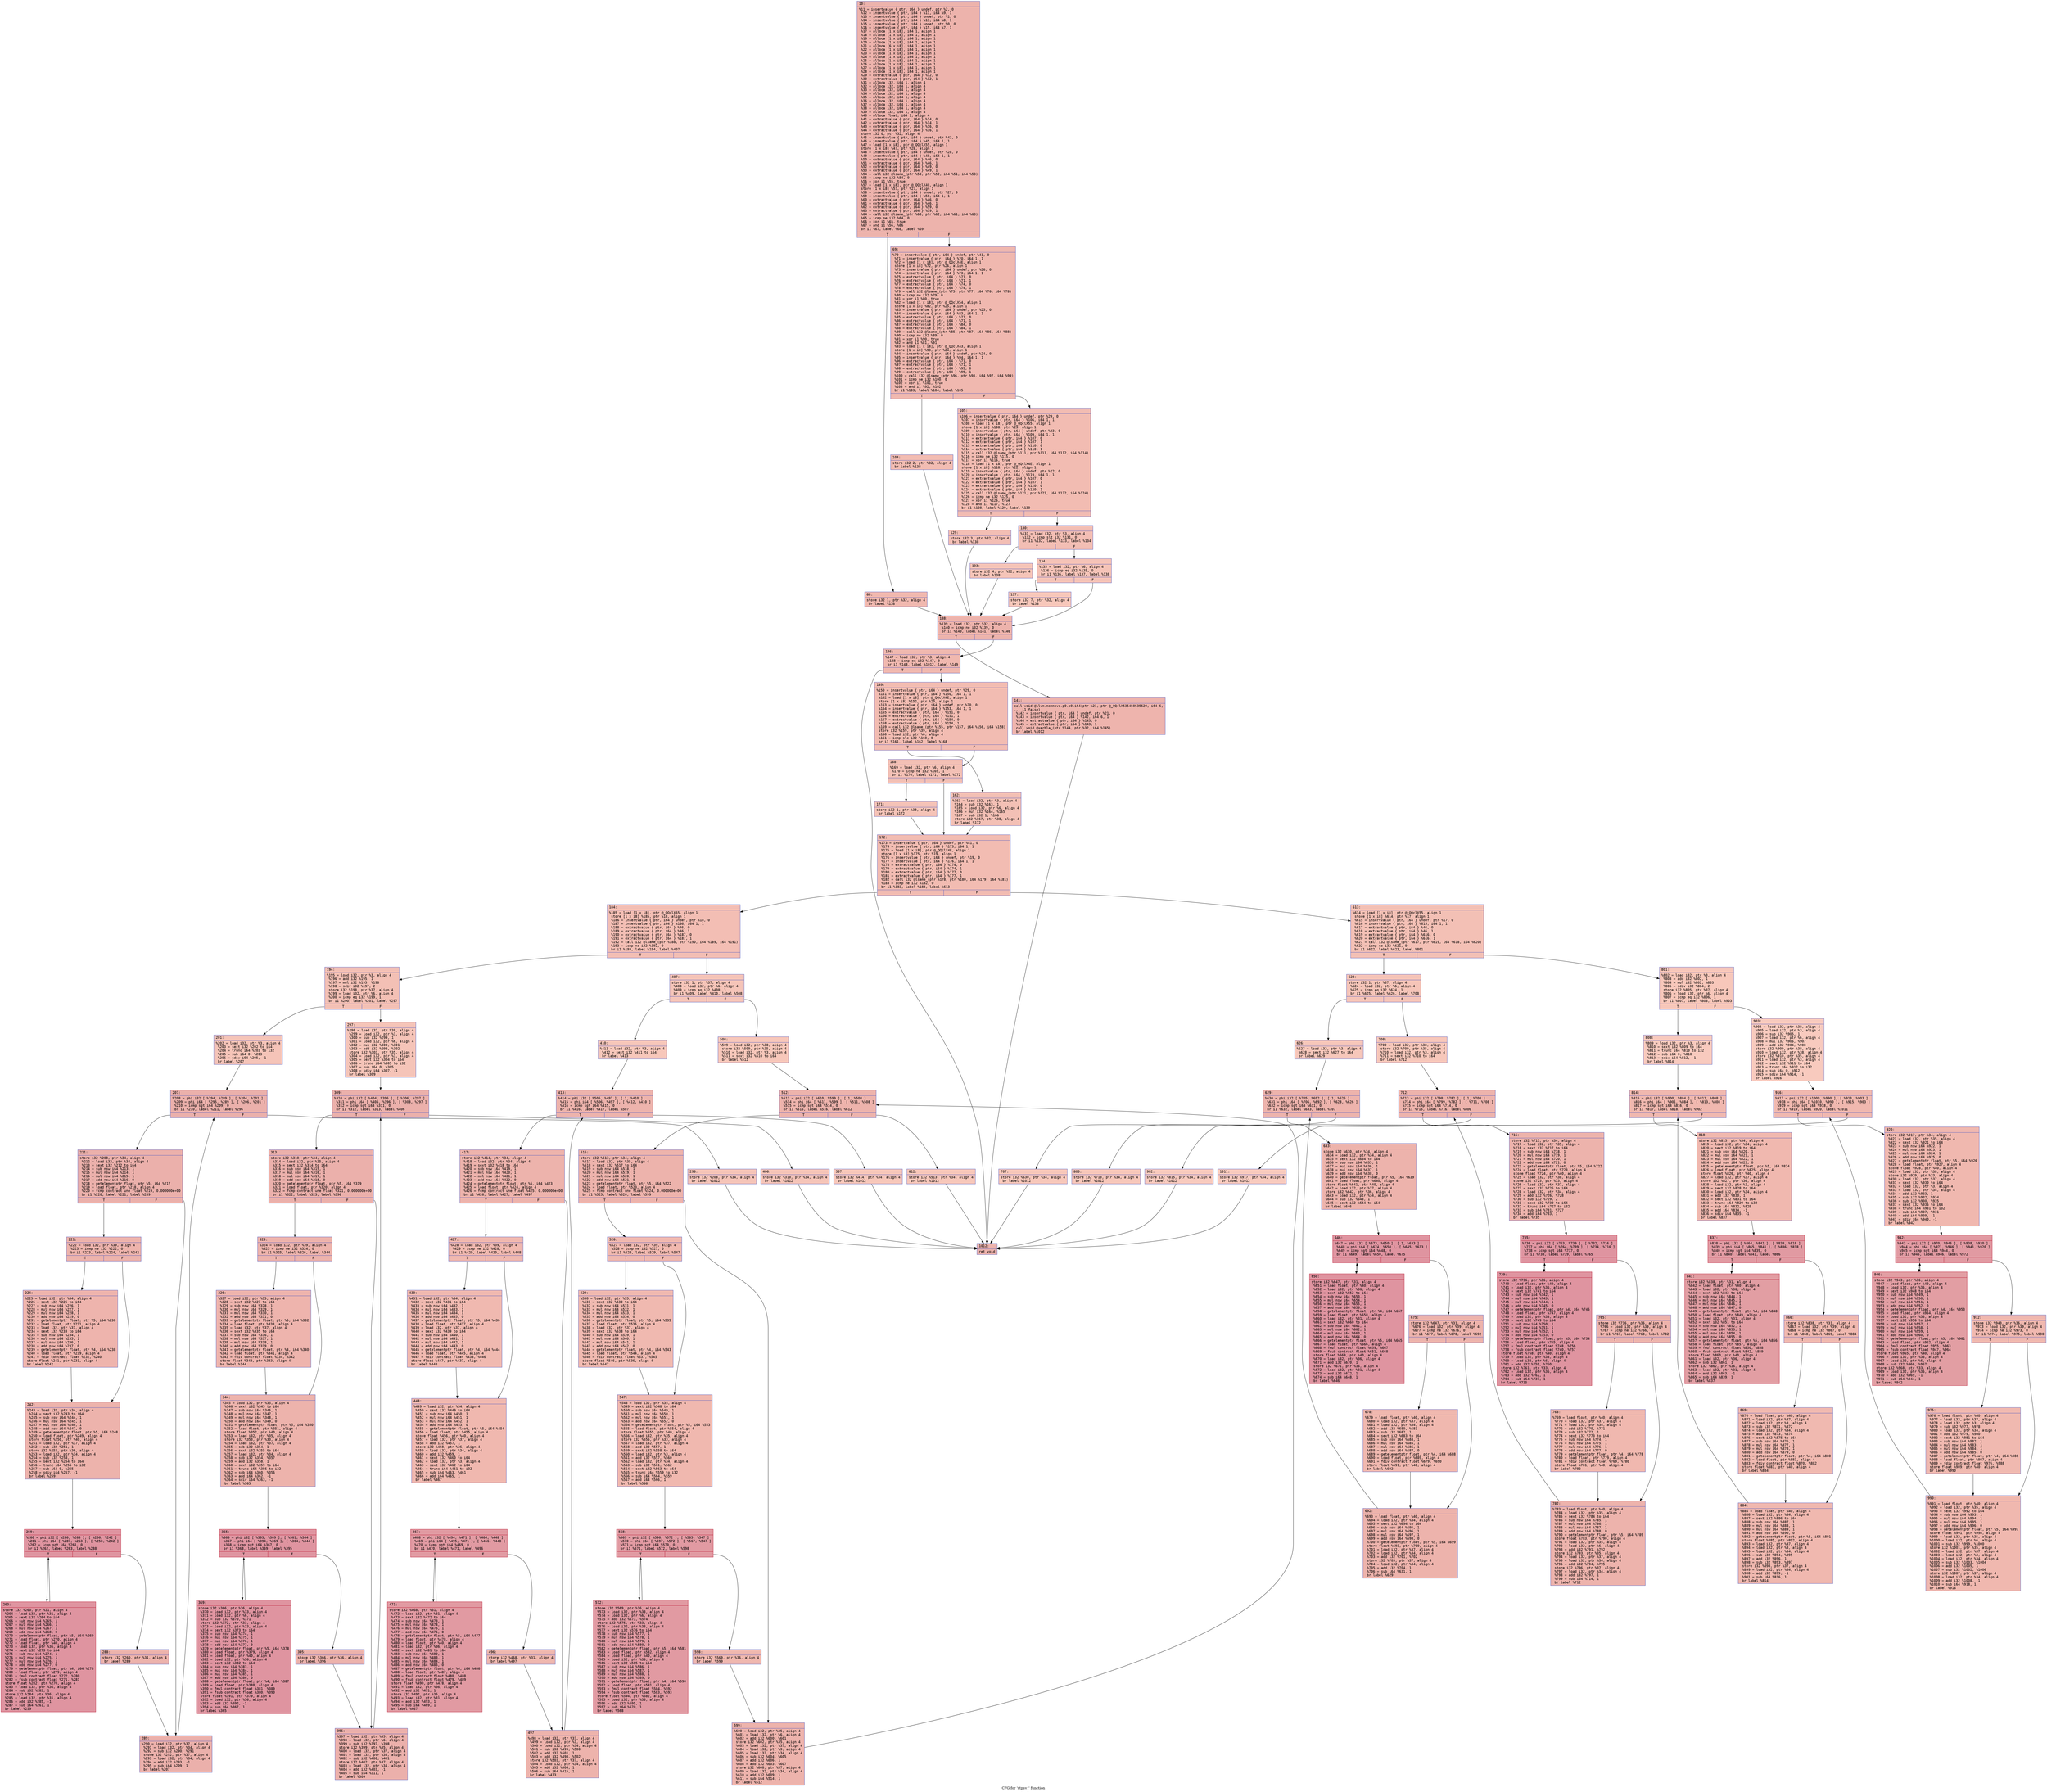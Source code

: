 digraph "CFG for 'stpsv_' function" {
	label="CFG for 'stpsv_' function";

	Node0x55ee0fa71df0 [shape=record,color="#3d50c3ff", style=filled, fillcolor="#d6524470" fontname="Courier",label="{10:\l|  %11 = insertvalue \{ ptr, i64 \} undef, ptr %2, 0\l  %12 = insertvalue \{ ptr, i64 \} %11, i64 %9, 1\l  %13 = insertvalue \{ ptr, i64 \} undef, ptr %1, 0\l  %14 = insertvalue \{ ptr, i64 \} %13, i64 %8, 1\l  %15 = insertvalue \{ ptr, i64 \} undef, ptr %0, 0\l  %16 = insertvalue \{ ptr, i64 \} %15, i64 %7, 1\l  %17 = alloca [1 x i8], i64 1, align 1\l  %18 = alloca [1 x i8], i64 1, align 1\l  %19 = alloca [1 x i8], i64 1, align 1\l  %20 = alloca [1 x i8], i64 1, align 1\l  %21 = alloca [6 x i8], i64 1, align 1\l  %22 = alloca [1 x i8], i64 1, align 1\l  %23 = alloca [1 x i8], i64 1, align 1\l  %24 = alloca [1 x i8], i64 1, align 1\l  %25 = alloca [1 x i8], i64 1, align 1\l  %26 = alloca [1 x i8], i64 1, align 1\l  %27 = alloca [1 x i8], i64 1, align 1\l  %28 = alloca [1 x i8], i64 1, align 1\l  %29 = extractvalue \{ ptr, i64 \} %12, 0\l  %30 = extractvalue \{ ptr, i64 \} %12, 1\l  %31 = alloca i32, i64 1, align 4\l  %32 = alloca i32, i64 1, align 4\l  %33 = alloca i32, i64 1, align 4\l  %34 = alloca i32, i64 1, align 4\l  %35 = alloca i32, i64 1, align 4\l  %36 = alloca i32, i64 1, align 4\l  %37 = alloca i32, i64 1, align 4\l  %38 = alloca i32, i64 1, align 4\l  %39 = alloca i32, i64 1, align 4\l  %40 = alloca float, i64 1, align 4\l  %41 = extractvalue \{ ptr, i64 \} %14, 0\l  %42 = extractvalue \{ ptr, i64 \} %14, 1\l  %43 = extractvalue \{ ptr, i64 \} %16, 0\l  %44 = extractvalue \{ ptr, i64 \} %16, 1\l  store i32 0, ptr %32, align 4\l  %45 = insertvalue \{ ptr, i64 \} undef, ptr %43, 0\l  %46 = insertvalue \{ ptr, i64 \} %45, i64 1, 1\l  %47 = load [1 x i8], ptr @_QQclX55, align 1\l  store [1 x i8] %47, ptr %28, align 1\l  %48 = insertvalue \{ ptr, i64 \} undef, ptr %28, 0\l  %49 = insertvalue \{ ptr, i64 \} %48, i64 1, 1\l  %50 = extractvalue \{ ptr, i64 \} %46, 0\l  %51 = extractvalue \{ ptr, i64 \} %46, 1\l  %52 = extractvalue \{ ptr, i64 \} %49, 0\l  %53 = extractvalue \{ ptr, i64 \} %49, 1\l  %54 = call i32 @lsame_(ptr %50, ptr %52, i64 %51, i64 %53)\l  %55 = icmp ne i32 %54, 0\l  %56 = xor i1 %55, true\l  %57 = load [1 x i8], ptr @_QQclX4C, align 1\l  store [1 x i8] %57, ptr %27, align 1\l  %58 = insertvalue \{ ptr, i64 \} undef, ptr %27, 0\l  %59 = insertvalue \{ ptr, i64 \} %58, i64 1, 1\l  %60 = extractvalue \{ ptr, i64 \} %46, 0\l  %61 = extractvalue \{ ptr, i64 \} %46, 1\l  %62 = extractvalue \{ ptr, i64 \} %59, 0\l  %63 = extractvalue \{ ptr, i64 \} %59, 1\l  %64 = call i32 @lsame_(ptr %60, ptr %62, i64 %61, i64 %63)\l  %65 = icmp ne i32 %64, 0\l  %66 = xor i1 %65, true\l  %67 = and i1 %56, %66\l  br i1 %67, label %68, label %69\l|{<s0>T|<s1>F}}"];
	Node0x55ee0fa71df0:s0 -> Node0x55ee106459b0[tooltip="10 -> 68\nProbability 50.00%" ];
	Node0x55ee0fa71df0:s1 -> Node0x55ee10645a00[tooltip="10 -> 69\nProbability 50.00%" ];
	Node0x55ee106459b0 [shape=record,color="#3d50c3ff", style=filled, fillcolor="#dc5d4a70" fontname="Courier",label="{68:\l|  store i32 1, ptr %32, align 4\l  br label %138\l}"];
	Node0x55ee106459b0 -> Node0x55ee10645ba0[tooltip="68 -> 138\nProbability 100.00%" ];
	Node0x55ee10645a00 [shape=record,color="#3d50c3ff", style=filled, fillcolor="#dc5d4a70" fontname="Courier",label="{69:\l|  %70 = insertvalue \{ ptr, i64 \} undef, ptr %41, 0\l  %71 = insertvalue \{ ptr, i64 \} %70, i64 1, 1\l  %72 = load [1 x i8], ptr @_QQclX4E, align 1\l  store [1 x i8] %72, ptr %26, align 1\l  %73 = insertvalue \{ ptr, i64 \} undef, ptr %26, 0\l  %74 = insertvalue \{ ptr, i64 \} %73, i64 1, 1\l  %75 = extractvalue \{ ptr, i64 \} %71, 0\l  %76 = extractvalue \{ ptr, i64 \} %71, 1\l  %77 = extractvalue \{ ptr, i64 \} %74, 0\l  %78 = extractvalue \{ ptr, i64 \} %74, 1\l  %79 = call i32 @lsame_(ptr %75, ptr %77, i64 %76, i64 %78)\l  %80 = icmp ne i32 %79, 0\l  %81 = xor i1 %80, true\l  %82 = load [1 x i8], ptr @_QQclX54, align 1\l  store [1 x i8] %82, ptr %25, align 1\l  %83 = insertvalue \{ ptr, i64 \} undef, ptr %25, 0\l  %84 = insertvalue \{ ptr, i64 \} %83, i64 1, 1\l  %85 = extractvalue \{ ptr, i64 \} %71, 0\l  %86 = extractvalue \{ ptr, i64 \} %71, 1\l  %87 = extractvalue \{ ptr, i64 \} %84, 0\l  %88 = extractvalue \{ ptr, i64 \} %84, 1\l  %89 = call i32 @lsame_(ptr %85, ptr %87, i64 %86, i64 %88)\l  %90 = icmp ne i32 %89, 0\l  %91 = xor i1 %90, true\l  %92 = and i1 %81, %91\l  %93 = load [1 x i8], ptr @_QQclX43, align 1\l  store [1 x i8] %93, ptr %24, align 1\l  %94 = insertvalue \{ ptr, i64 \} undef, ptr %24, 0\l  %95 = insertvalue \{ ptr, i64 \} %94, i64 1, 1\l  %96 = extractvalue \{ ptr, i64 \} %71, 0\l  %97 = extractvalue \{ ptr, i64 \} %71, 1\l  %98 = extractvalue \{ ptr, i64 \} %95, 0\l  %99 = extractvalue \{ ptr, i64 \} %95, 1\l  %100 = call i32 @lsame_(ptr %96, ptr %98, i64 %97, i64 %99)\l  %101 = icmp ne i32 %100, 0\l  %102 = xor i1 %101, true\l  %103 = and i1 %92, %102\l  br i1 %103, label %104, label %105\l|{<s0>T|<s1>F}}"];
	Node0x55ee10645a00:s0 -> Node0x55ee0fa73760[tooltip="69 -> 104\nProbability 50.00%" ];
	Node0x55ee10645a00:s1 -> Node0x55ee0fa737b0[tooltip="69 -> 105\nProbability 50.00%" ];
	Node0x55ee0fa73760 [shape=record,color="#3d50c3ff", style=filled, fillcolor="#e1675170" fontname="Courier",label="{104:\l|  store i32 2, ptr %32, align 4\l  br label %138\l}"];
	Node0x55ee0fa73760 -> Node0x55ee10645ba0[tooltip="104 -> 138\nProbability 100.00%" ];
	Node0x55ee0fa737b0 [shape=record,color="#3d50c3ff", style=filled, fillcolor="#e1675170" fontname="Courier",label="{105:\l|  %106 = insertvalue \{ ptr, i64 \} undef, ptr %29, 0\l  %107 = insertvalue \{ ptr, i64 \} %106, i64 1, 1\l  %108 = load [1 x i8], ptr @_QQclX55, align 1\l  store [1 x i8] %108, ptr %23, align 1\l  %109 = insertvalue \{ ptr, i64 \} undef, ptr %23, 0\l  %110 = insertvalue \{ ptr, i64 \} %109, i64 1, 1\l  %111 = extractvalue \{ ptr, i64 \} %107, 0\l  %112 = extractvalue \{ ptr, i64 \} %107, 1\l  %113 = extractvalue \{ ptr, i64 \} %110, 0\l  %114 = extractvalue \{ ptr, i64 \} %110, 1\l  %115 = call i32 @lsame_(ptr %111, ptr %113, i64 %112, i64 %114)\l  %116 = icmp ne i32 %115, 0\l  %117 = xor i1 %116, true\l  %118 = load [1 x i8], ptr @_QQclX4E, align 1\l  store [1 x i8] %118, ptr %22, align 1\l  %119 = insertvalue \{ ptr, i64 \} undef, ptr %22, 0\l  %120 = insertvalue \{ ptr, i64 \} %119, i64 1, 1\l  %121 = extractvalue \{ ptr, i64 \} %107, 0\l  %122 = extractvalue \{ ptr, i64 \} %107, 1\l  %123 = extractvalue \{ ptr, i64 \} %120, 0\l  %124 = extractvalue \{ ptr, i64 \} %120, 1\l  %125 = call i32 @lsame_(ptr %121, ptr %123, i64 %122, i64 %124)\l  %126 = icmp ne i32 %125, 0\l  %127 = xor i1 %126, true\l  %128 = and i1 %117, %127\l  br i1 %128, label %129, label %130\l|{<s0>T|<s1>F}}"];
	Node0x55ee0fa737b0:s0 -> Node0x55ee1064ec30[tooltip="105 -> 129\nProbability 50.00%" ];
	Node0x55ee0fa737b0:s1 -> Node0x55ee1064ec80[tooltip="105 -> 130\nProbability 50.00%" ];
	Node0x55ee1064ec30 [shape=record,color="#3d50c3ff", style=filled, fillcolor="#e36c5570" fontname="Courier",label="{129:\l|  store i32 3, ptr %32, align 4\l  br label %138\l}"];
	Node0x55ee1064ec30 -> Node0x55ee10645ba0[tooltip="129 -> 138\nProbability 100.00%" ];
	Node0x55ee1064ec80 [shape=record,color="#3d50c3ff", style=filled, fillcolor="#e36c5570" fontname="Courier",label="{130:\l|  %131 = load i32, ptr %3, align 4\l  %132 = icmp slt i32 %131, 0\l  br i1 %132, label %133, label %134\l|{<s0>T|<s1>F}}"];
	Node0x55ee1064ec80:s0 -> Node0x55ee1064efa0[tooltip="130 -> 133\nProbability 37.50%" ];
	Node0x55ee1064ec80:s1 -> Node0x55ee1064eff0[tooltip="130 -> 134\nProbability 62.50%" ];
	Node0x55ee1064efa0 [shape=record,color="#3d50c3ff", style=filled, fillcolor="#e97a5f70" fontname="Courier",label="{133:\l|  store i32 4, ptr %32, align 4\l  br label %138\l}"];
	Node0x55ee1064efa0 -> Node0x55ee10645ba0[tooltip="133 -> 138\nProbability 100.00%" ];
	Node0x55ee1064eff0 [shape=record,color="#3d50c3ff", style=filled, fillcolor="#e8765c70" fontname="Courier",label="{134:\l|  %135 = load i32, ptr %6, align 4\l  %136 = icmp eq i32 %135, 0\l  br i1 %136, label %137, label %138\l|{<s0>T|<s1>F}}"];
	Node0x55ee1064eff0:s0 -> Node0x55ee1064f310[tooltip="134 -> 137\nProbability 37.50%" ];
	Node0x55ee1064eff0:s1 -> Node0x55ee10645ba0[tooltip="134 -> 138\nProbability 62.50%" ];
	Node0x55ee1064f310 [shape=record,color="#3d50c3ff", style=filled, fillcolor="#ec7f6370" fontname="Courier",label="{137:\l|  store i32 7, ptr %32, align 4\l  br label %138\l}"];
	Node0x55ee1064f310 -> Node0x55ee10645ba0[tooltip="137 -> 138\nProbability 100.00%" ];
	Node0x55ee10645ba0 [shape=record,color="#3d50c3ff", style=filled, fillcolor="#d6524470" fontname="Courier",label="{138:\l|  %139 = load i32, ptr %32, align 4\l  %140 = icmp ne i32 %139, 0\l  br i1 %140, label %141, label %146\l|{<s0>T|<s1>F}}"];
	Node0x55ee10645ba0:s0 -> Node0x55ee1064f630[tooltip="138 -> 141\nProbability 62.50%" ];
	Node0x55ee10645ba0:s1 -> Node0x55ee1064f680[tooltip="138 -> 146\nProbability 37.50%" ];
	Node0x55ee1064f630 [shape=record,color="#3d50c3ff", style=filled, fillcolor="#d8564670" fontname="Courier",label="{141:\l|  call void @llvm.memmove.p0.p0.i64(ptr %21, ptr @_QQclX535450535620, i64 6,\l... i1 false)\l  %142 = insertvalue \{ ptr, i64 \} undef, ptr %21, 0\l  %143 = insertvalue \{ ptr, i64 \} %142, i64 6, 1\l  %144 = extractvalue \{ ptr, i64 \} %143, 0\l  %145 = extractvalue \{ ptr, i64 \} %143, 1\l  call void @xerbla_(ptr %144, ptr %32, i64 %145)\l  br label %1012\l}"];
	Node0x55ee1064f630 -> Node0x55ee1064fc80[tooltip="141 -> 1012\nProbability 100.00%" ];
	Node0x55ee1064f680 [shape=record,color="#3d50c3ff", style=filled, fillcolor="#dc5d4a70" fontname="Courier",label="{146:\l|  %147 = load i32, ptr %3, align 4\l  %148 = icmp eq i32 %147, 0\l  br i1 %148, label %1012, label %149\l|{<s0>T|<s1>F}}"];
	Node0x55ee1064f680:s0 -> Node0x55ee1064fc80[tooltip="146 -> 1012\nProbability 37.50%" ];
	Node0x55ee1064f680:s1 -> Node0x55ee1064fe50[tooltip="146 -> 149\nProbability 62.50%" ];
	Node0x55ee1064fe50 [shape=record,color="#3d50c3ff", style=filled, fillcolor="#e1675170" fontname="Courier",label="{149:\l|  %150 = insertvalue \{ ptr, i64 \} undef, ptr %29, 0\l  %151 = insertvalue \{ ptr, i64 \} %150, i64 1, 1\l  %152 = load [1 x i8], ptr @_QQclX4E, align 1\l  store [1 x i8] %152, ptr %20, align 1\l  %153 = insertvalue \{ ptr, i64 \} undef, ptr %20, 0\l  %154 = insertvalue \{ ptr, i64 \} %153, i64 1, 1\l  %155 = extractvalue \{ ptr, i64 \} %151, 0\l  %156 = extractvalue \{ ptr, i64 \} %151, 1\l  %157 = extractvalue \{ ptr, i64 \} %154, 0\l  %158 = extractvalue \{ ptr, i64 \} %154, 1\l  %159 = call i32 @lsame_(ptr %155, ptr %157, i64 %156, i64 %158)\l  store i32 %159, ptr %39, align 4\l  %160 = load i32, ptr %6, align 4\l  %161 = icmp sle i32 %160, 0\l  br i1 %161, label %162, label %168\l|{<s0>T|<s1>F}}"];
	Node0x55ee1064fe50:s0 -> Node0x55ee10650870[tooltip="149 -> 162\nProbability 50.00%" ];
	Node0x55ee1064fe50:s1 -> Node0x55ee106508c0[tooltip="149 -> 168\nProbability 50.00%" ];
	Node0x55ee10650870 [shape=record,color="#3d50c3ff", style=filled, fillcolor="#e5705870" fontname="Courier",label="{162:\l|  %163 = load i32, ptr %3, align 4\l  %164 = sub i32 %163, 1\l  %165 = load i32, ptr %6, align 4\l  %166 = mul i32 %164, %165\l  %167 = sub i32 1, %166\l  store i32 %167, ptr %38, align 4\l  br label %172\l}"];
	Node0x55ee10650870 -> Node0x55ee10650d10[tooltip="162 -> 172\nProbability 100.00%" ];
	Node0x55ee106508c0 [shape=record,color="#3d50c3ff", style=filled, fillcolor="#e5705870" fontname="Courier",label="{168:\l|  %169 = load i32, ptr %6, align 4\l  %170 = icmp ne i32 %169, 1\l  br i1 %170, label %171, label %172\l|{<s0>T|<s1>F}}"];
	Node0x55ee106508c0:s0 -> Node0x55ee10650ee0[tooltip="168 -> 171\nProbability 50.00%" ];
	Node0x55ee106508c0:s1 -> Node0x55ee10650d10[tooltip="168 -> 172\nProbability 50.00%" ];
	Node0x55ee10650ee0 [shape=record,color="#3d50c3ff", style=filled, fillcolor="#e8765c70" fontname="Courier",label="{171:\l|  store i32 1, ptr %38, align 4\l  br label %172\l}"];
	Node0x55ee10650ee0 -> Node0x55ee10650d10[tooltip="171 -> 172\nProbability 100.00%" ];
	Node0x55ee10650d10 [shape=record,color="#3d50c3ff", style=filled, fillcolor="#e1675170" fontname="Courier",label="{172:\l|  %173 = insertvalue \{ ptr, i64 \} undef, ptr %41, 0\l  %174 = insertvalue \{ ptr, i64 \} %173, i64 1, 1\l  %175 = load [1 x i8], ptr @_QQclX4E, align 1\l  store [1 x i8] %175, ptr %19, align 1\l  %176 = insertvalue \{ ptr, i64 \} undef, ptr %19, 0\l  %177 = insertvalue \{ ptr, i64 \} %176, i64 1, 1\l  %178 = extractvalue \{ ptr, i64 \} %174, 0\l  %179 = extractvalue \{ ptr, i64 \} %174, 1\l  %180 = extractvalue \{ ptr, i64 \} %177, 0\l  %181 = extractvalue \{ ptr, i64 \} %177, 1\l  %182 = call i32 @lsame_(ptr %178, ptr %180, i64 %179, i64 %181)\l  %183 = icmp ne i32 %182, 0\l  br i1 %183, label %184, label %613\l|{<s0>T|<s1>F}}"];
	Node0x55ee10650d10:s0 -> Node0x55ee106518f0[tooltip="172 -> 184\nProbability 62.50%" ];
	Node0x55ee10650d10:s1 -> Node0x55ee10651940[tooltip="172 -> 613\nProbability 37.50%" ];
	Node0x55ee106518f0 [shape=record,color="#3d50c3ff", style=filled, fillcolor="#e36c5570" fontname="Courier",label="{184:\l|  %185 = load [1 x i8], ptr @_QQclX55, align 1\l  store [1 x i8] %185, ptr %18, align 1\l  %186 = insertvalue \{ ptr, i64 \} undef, ptr %18, 0\l  %187 = insertvalue \{ ptr, i64 \} %186, i64 1, 1\l  %188 = extractvalue \{ ptr, i64 \} %46, 0\l  %189 = extractvalue \{ ptr, i64 \} %46, 1\l  %190 = extractvalue \{ ptr, i64 \} %187, 0\l  %191 = extractvalue \{ ptr, i64 \} %187, 1\l  %192 = call i32 @lsame_(ptr %188, ptr %190, i64 %189, i64 %191)\l  %193 = icmp ne i32 %192, 0\l  br i1 %193, label %194, label %407\l|{<s0>T|<s1>F}}"];
	Node0x55ee106518f0:s0 -> Node0x55ee10647110[tooltip="184 -> 194\nProbability 62.50%" ];
	Node0x55ee106518f0:s1 -> Node0x55ee10647160[tooltip="184 -> 407\nProbability 37.50%" ];
	Node0x55ee10647110 [shape=record,color="#3d50c3ff", style=filled, fillcolor="#e5705870" fontname="Courier",label="{194:\l|  %195 = load i32, ptr %3, align 4\l  %196 = add i32 %195, 1\l  %197 = mul i32 %195, %196\l  %198 = sdiv i32 %197, 2\l  store i32 %198, ptr %37, align 4\l  %199 = load i32, ptr %6, align 4\l  %200 = icmp eq i32 %199, 1\l  br i1 %200, label %201, label %297\l|{<s0>T|<s1>F}}"];
	Node0x55ee10647110:s0 -> Node0x55ee10647640[tooltip="194 -> 201\nProbability 50.00%" ];
	Node0x55ee10647110:s1 -> Node0x55ee10647690[tooltip="194 -> 297\nProbability 50.00%" ];
	Node0x55ee10647640 [shape=record,color="#3d50c3ff", style=filled, fillcolor="#e97a5f70" fontname="Courier",label="{201:\l|  %202 = load i32, ptr %3, align 4\l  %203 = sext i32 %202 to i64\l  %204 = trunc i64 %203 to i32\l  %205 = sub i64 0, %203\l  %206 = sdiv i64 %205, -1\l  br label %207\l}"];
	Node0x55ee10647640 -> Node0x55ee10647a10[tooltip="201 -> 207\nProbability 100.00%" ];
	Node0x55ee10647a10 [shape=record,color="#3d50c3ff", style=filled, fillcolor="#d24b4070" fontname="Courier",label="{207:\l|  %208 = phi i32 [ %294, %289 ], [ %204, %201 ]\l  %209 = phi i64 [ %295, %289 ], [ %206, %201 ]\l  %210 = icmp sgt i64 %209, 0\l  br i1 %210, label %211, label %296\l|{<s0>T|<s1>F}}"];
	Node0x55ee10647a10:s0 -> Node0x55ee10647d30[tooltip="207 -> 211\nProbability 96.88%" ];
	Node0x55ee10647a10:s1 -> Node0x55ee10647d80[tooltip="207 -> 296\nProbability 3.12%" ];
	Node0x55ee10647d30 [shape=record,color="#3d50c3ff", style=filled, fillcolor="#d24b4070" fontname="Courier",label="{211:\l|  store i32 %208, ptr %34, align 4\l  %212 = load i32, ptr %34, align 4\l  %213 = sext i32 %212 to i64\l  %214 = sub nsw i64 %213, 1\l  %215 = mul nsw i64 %214, 1\l  %216 = mul nsw i64 %215, 1\l  %217 = add nsw i64 %216, 0\l  %218 = getelementptr float, ptr %5, i64 %217\l  %219 = load float, ptr %218, align 4\l  %220 = fcmp contract une float %219, 0.000000e+00\l  br i1 %220, label %221, label %289\l|{<s0>T|<s1>F}}"];
	Node0x55ee10647d30:s0 -> Node0x55ee106543f0[tooltip="211 -> 221\nProbability 62.50%" ];
	Node0x55ee10647d30:s1 -> Node0x55ee10647ad0[tooltip="211 -> 289\nProbability 37.50%" ];
	Node0x55ee106543f0 [shape=record,color="#3d50c3ff", style=filled, fillcolor="#d6524470" fontname="Courier",label="{221:\l|  %222 = load i32, ptr %39, align 4\l  %223 = icmp ne i32 %222, 0\l  br i1 %223, label %224, label %242\l|{<s0>T|<s1>F}}"];
	Node0x55ee106543f0:s0 -> Node0x55ee10654600[tooltip="221 -> 224\nProbability 62.50%" ];
	Node0x55ee106543f0:s1 -> Node0x55ee10654650[tooltip="221 -> 242\nProbability 37.50%" ];
	Node0x55ee10654600 [shape=record,color="#3d50c3ff", style=filled, fillcolor="#d8564670" fontname="Courier",label="{224:\l|  %225 = load i32, ptr %34, align 4\l  %226 = sext i32 %225 to i64\l  %227 = sub nsw i64 %226, 1\l  %228 = mul nsw i64 %227, 1\l  %229 = mul nsw i64 %228, 1\l  %230 = add nsw i64 %229, 0\l  %231 = getelementptr float, ptr %5, i64 %230\l  %232 = load float, ptr %231, align 4\l  %233 = load i32, ptr %37, align 4\l  %234 = sext i32 %233 to i64\l  %235 = sub nsw i64 %234, 1\l  %236 = mul nsw i64 %235, 1\l  %237 = mul nsw i64 %236, 1\l  %238 = add nsw i64 %237, 0\l  %239 = getelementptr float, ptr %4, i64 %238\l  %240 = load float, ptr %239, align 4\l  %241 = fdiv contract float %232, %240\l  store float %241, ptr %231, align 4\l  br label %242\l}"];
	Node0x55ee10654600 -> Node0x55ee10654650[tooltip="224 -> 242\nProbability 100.00%" ];
	Node0x55ee10654650 [shape=record,color="#3d50c3ff", style=filled, fillcolor="#d6524470" fontname="Courier",label="{242:\l|  %243 = load i32, ptr %34, align 4\l  %244 = sext i32 %243 to i64\l  %245 = sub nsw i64 %244, 1\l  %246 = mul nsw i64 %245, 1\l  %247 = mul nsw i64 %246, 1\l  %248 = add nsw i64 %247, 0\l  %249 = getelementptr float, ptr %5, i64 %248\l  %250 = load float, ptr %249, align 4\l  store float %250, ptr %40, align 4\l  %251 = load i32, ptr %37, align 4\l  %252 = sub i32 %251, 1\l  store i32 %252, ptr %36, align 4\l  %253 = load i32, ptr %34, align 4\l  %254 = sub i32 %253, 1\l  %255 = sext i32 %254 to i64\l  %256 = trunc i64 %255 to i32\l  %257 = sub i64 0, %255\l  %258 = sdiv i64 %257, -1\l  br label %259\l}"];
	Node0x55ee10654650 -> Node0x55ee10655b40[tooltip="242 -> 259\nProbability 100.00%" ];
	Node0x55ee10655b40 [shape=record,color="#b70d28ff", style=filled, fillcolor="#b70d2870" fontname="Courier",label="{259:\l|  %260 = phi i32 [ %286, %263 ], [ %256, %242 ]\l  %261 = phi i64 [ %287, %263 ], [ %258, %242 ]\l  %262 = icmp sgt i64 %261, 0\l  br i1 %262, label %263, label %288\l|{<s0>T|<s1>F}}"];
	Node0x55ee10655b40:s0 -> Node0x55ee10655c00[tooltip="259 -> 263\nProbability 96.88%" ];
	Node0x55ee10655b40:s1 -> Node0x55ee10655e60[tooltip="259 -> 288\nProbability 3.12%" ];
	Node0x55ee10655c00 [shape=record,color="#b70d28ff", style=filled, fillcolor="#b70d2870" fontname="Courier",label="{263:\l|  store i32 %260, ptr %31, align 4\l  %264 = load i32, ptr %31, align 4\l  %265 = sext i32 %264 to i64\l  %266 = sub nsw i64 %265, 1\l  %267 = mul nsw i64 %266, 1\l  %268 = mul nsw i64 %267, 1\l  %269 = add nsw i64 %268, 0\l  %270 = getelementptr float, ptr %5, i64 %269\l  %271 = load float, ptr %270, align 4\l  %272 = load float, ptr %40, align 4\l  %273 = load i32, ptr %36, align 4\l  %274 = sext i32 %273 to i64\l  %275 = sub nsw i64 %274, 1\l  %276 = mul nsw i64 %275, 1\l  %277 = mul nsw i64 %276, 1\l  %278 = add nsw i64 %277, 0\l  %279 = getelementptr float, ptr %4, i64 %278\l  %280 = load float, ptr %279, align 4\l  %281 = fmul contract float %272, %280\l  %282 = fsub contract float %271, %281\l  store float %282, ptr %270, align 4\l  %283 = load i32, ptr %36, align 4\l  %284 = sub i32 %283, 1\l  store i32 %284, ptr %36, align 4\l  %285 = load i32, ptr %31, align 4\l  %286 = add i32 %285, -1\l  %287 = sub i64 %261, 1\l  br label %259\l}"];
	Node0x55ee10655c00 -> Node0x55ee10655b40[tooltip="263 -> 259\nProbability 100.00%" ];
	Node0x55ee10655e60 [shape=record,color="#3d50c3ff", style=filled, fillcolor="#d6524470" fontname="Courier",label="{288:\l|  store i32 %260, ptr %31, align 4\l  br label %289\l}"];
	Node0x55ee10655e60 -> Node0x55ee10647ad0[tooltip="288 -> 289\nProbability 100.00%" ];
	Node0x55ee10647ad0 [shape=record,color="#3d50c3ff", style=filled, fillcolor="#d24b4070" fontname="Courier",label="{289:\l|  %290 = load i32, ptr %37, align 4\l  %291 = load i32, ptr %34, align 4\l  %292 = sub i32 %290, %291\l  store i32 %292, ptr %37, align 4\l  %293 = load i32, ptr %34, align 4\l  %294 = add i32 %293, -1\l  %295 = sub i64 %209, 1\l  br label %207\l}"];
	Node0x55ee10647ad0 -> Node0x55ee10647a10[tooltip="289 -> 207\nProbability 100.00%" ];
	Node0x55ee10647d80 [shape=record,color="#3d50c3ff", style=filled, fillcolor="#e97a5f70" fontname="Courier",label="{296:\l|  store i32 %208, ptr %34, align 4\l  br label %1012\l}"];
	Node0x55ee10647d80 -> Node0x55ee1064fc80[tooltip="296 -> 1012\nProbability 100.00%" ];
	Node0x55ee10647690 [shape=record,color="#3d50c3ff", style=filled, fillcolor="#e97a5f70" fontname="Courier",label="{297:\l|  %298 = load i32, ptr %38, align 4\l  %299 = load i32, ptr %3, align 4\l  %300 = sub i32 %299, 1\l  %301 = load i32, ptr %6, align 4\l  %302 = mul i32 %300, %301\l  %303 = add i32 %298, %302\l  store i32 %303, ptr %35, align 4\l  %304 = load i32, ptr %3, align 4\l  %305 = sext i32 %304 to i64\l  %306 = trunc i64 %305 to i32\l  %307 = sub i64 0, %305\l  %308 = sdiv i64 %307, -1\l  br label %309\l}"];
	Node0x55ee10647690 -> Node0x55ee10657b50[tooltip="297 -> 309\nProbability 100.00%" ];
	Node0x55ee10657b50 [shape=record,color="#3d50c3ff", style=filled, fillcolor="#d24b4070" fontname="Courier",label="{309:\l|  %310 = phi i32 [ %404, %396 ], [ %306, %297 ]\l  %311 = phi i64 [ %405, %396 ], [ %308, %297 ]\l  %312 = icmp sgt i64 %311, 0\l  br i1 %312, label %313, label %406\l|{<s0>T|<s1>F}}"];
	Node0x55ee10657b50:s0 -> Node0x55ee10657e70[tooltip="309 -> 313\nProbability 96.88%" ];
	Node0x55ee10657b50:s1 -> Node0x55ee10657ec0[tooltip="309 -> 406\nProbability 3.12%" ];
	Node0x55ee10657e70 [shape=record,color="#3d50c3ff", style=filled, fillcolor="#d24b4070" fontname="Courier",label="{313:\l|  store i32 %310, ptr %34, align 4\l  %314 = load i32, ptr %35, align 4\l  %315 = sext i32 %314 to i64\l  %316 = sub nsw i64 %315, 1\l  %317 = mul nsw i64 %316, 1\l  %318 = mul nsw i64 %317, 1\l  %319 = add nsw i64 %318, 0\l  %320 = getelementptr float, ptr %5, i64 %319\l  %321 = load float, ptr %320, align 4\l  %322 = fcmp contract une float %321, 0.000000e+00\l  br i1 %322, label %323, label %396\l|{<s0>T|<s1>F}}"];
	Node0x55ee10657e70:s0 -> Node0x55ee10658540[tooltip="313 -> 323\nProbability 62.50%" ];
	Node0x55ee10657e70:s1 -> Node0x55ee10657c10[tooltip="313 -> 396\nProbability 37.50%" ];
	Node0x55ee10658540 [shape=record,color="#3d50c3ff", style=filled, fillcolor="#d6524470" fontname="Courier",label="{323:\l|  %324 = load i32, ptr %39, align 4\l  %325 = icmp ne i32 %324, 0\l  br i1 %325, label %326, label %344\l|{<s0>T|<s1>F}}"];
	Node0x55ee10658540:s0 -> Node0x55ee10658750[tooltip="323 -> 326\nProbability 62.50%" ];
	Node0x55ee10658540:s1 -> Node0x55ee106587a0[tooltip="323 -> 344\nProbability 37.50%" ];
	Node0x55ee10658750 [shape=record,color="#3d50c3ff", style=filled, fillcolor="#d8564670" fontname="Courier",label="{326:\l|  %327 = load i32, ptr %35, align 4\l  %328 = sext i32 %327 to i64\l  %329 = sub nsw i64 %328, 1\l  %330 = mul nsw i64 %329, 1\l  %331 = mul nsw i64 %330, 1\l  %332 = add nsw i64 %331, 0\l  %333 = getelementptr float, ptr %5, i64 %332\l  %334 = load float, ptr %333, align 4\l  %335 = load i32, ptr %37, align 4\l  %336 = sext i32 %335 to i64\l  %337 = sub nsw i64 %336, 1\l  %338 = mul nsw i64 %337, 1\l  %339 = mul nsw i64 %338, 1\l  %340 = add nsw i64 %339, 0\l  %341 = getelementptr float, ptr %4, i64 %340\l  %342 = load float, ptr %341, align 4\l  %343 = fdiv contract float %334, %342\l  store float %343, ptr %333, align 4\l  br label %344\l}"];
	Node0x55ee10658750 -> Node0x55ee106587a0[tooltip="326 -> 344\nProbability 100.00%" ];
	Node0x55ee106587a0 [shape=record,color="#3d50c3ff", style=filled, fillcolor="#d6524470" fontname="Courier",label="{344:\l|  %345 = load i32, ptr %35, align 4\l  %346 = sext i32 %345 to i64\l  %347 = sub nsw i64 %346, 1\l  %348 = mul nsw i64 %347, 1\l  %349 = mul nsw i64 %348, 1\l  %350 = add nsw i64 %349, 0\l  %351 = getelementptr float, ptr %5, i64 %350\l  %352 = load float, ptr %351, align 4\l  store float %352, ptr %40, align 4\l  %353 = load i32, ptr %35, align 4\l  store i32 %353, ptr %33, align 4\l  %354 = load i32, ptr %37, align 4\l  %355 = sub i32 %354, 1\l  %356 = sext i32 %355 to i64\l  %357 = load i32, ptr %34, align 4\l  %358 = sub i32 %354, %357\l  %359 = add i32 %358, 1\l  %360 = sext i32 %359 to i64\l  %361 = trunc i64 %356 to i32\l  %362 = sub i64 %360, %356\l  %363 = add i64 %362, -1\l  %364 = sdiv i64 %363, -1\l  br label %365\l}"];
	Node0x55ee106587a0 -> Node0x55ee10659ea0[tooltip="344 -> 365\nProbability 100.00%" ];
	Node0x55ee10659ea0 [shape=record,color="#b70d28ff", style=filled, fillcolor="#b70d2870" fontname="Courier",label="{365:\l|  %366 = phi i32 [ %393, %369 ], [ %361, %344 ]\l  %367 = phi i64 [ %394, %369 ], [ %364, %344 ]\l  %368 = icmp sgt i64 %367, 0\l  br i1 %368, label %369, label %395\l|{<s0>T|<s1>F}}"];
	Node0x55ee10659ea0:s0 -> Node0x55ee10659f60[tooltip="365 -> 369\nProbability 96.88%" ];
	Node0x55ee10659ea0:s1 -> Node0x55ee1065a1c0[tooltip="365 -> 395\nProbability 3.12%" ];
	Node0x55ee10659f60 [shape=record,color="#b70d28ff", style=filled, fillcolor="#b70d2870" fontname="Courier",label="{369:\l|  store i32 %366, ptr %36, align 4\l  %370 = load i32, ptr %33, align 4\l  %371 = load i32, ptr %6, align 4\l  %372 = sub i32 %370, %371\l  store i32 %372, ptr %33, align 4\l  %373 = load i32, ptr %33, align 4\l  %374 = sext i32 %373 to i64\l  %375 = sub nsw i64 %374, 1\l  %376 = mul nsw i64 %375, 1\l  %377 = mul nsw i64 %376, 1\l  %378 = add nsw i64 %377, 0\l  %379 = getelementptr float, ptr %5, i64 %378\l  %380 = load float, ptr %379, align 4\l  %381 = load float, ptr %40, align 4\l  %382 = load i32, ptr %36, align 4\l  %383 = sext i32 %382 to i64\l  %384 = sub nsw i64 %383, 1\l  %385 = mul nsw i64 %384, 1\l  %386 = mul nsw i64 %385, 1\l  %387 = add nsw i64 %386, 0\l  %388 = getelementptr float, ptr %4, i64 %387\l  %389 = load float, ptr %388, align 4\l  %390 = fmul contract float %381, %389\l  %391 = fsub contract float %380, %390\l  store float %391, ptr %379, align 4\l  %392 = load i32, ptr %36, align 4\l  %393 = add i32 %392, -1\l  %394 = sub i64 %367, 1\l  br label %365\l}"];
	Node0x55ee10659f60 -> Node0x55ee10659ea0[tooltip="369 -> 365\nProbability 100.00%" ];
	Node0x55ee1065a1c0 [shape=record,color="#3d50c3ff", style=filled, fillcolor="#d6524470" fontname="Courier",label="{395:\l|  store i32 %366, ptr %36, align 4\l  br label %396\l}"];
	Node0x55ee1065a1c0 -> Node0x55ee10657c10[tooltip="395 -> 396\nProbability 100.00%" ];
	Node0x55ee10657c10 [shape=record,color="#3d50c3ff", style=filled, fillcolor="#d24b4070" fontname="Courier",label="{396:\l|  %397 = load i32, ptr %35, align 4\l  %398 = load i32, ptr %6, align 4\l  %399 = sub i32 %397, %398\l  store i32 %399, ptr %35, align 4\l  %400 = load i32, ptr %37, align 4\l  %401 = load i32, ptr %34, align 4\l  %402 = sub i32 %400, %401\l  store i32 %402, ptr %37, align 4\l  %403 = load i32, ptr %34, align 4\l  %404 = add i32 %403, -1\l  %405 = sub i64 %311, 1\l  br label %309\l}"];
	Node0x55ee10657c10 -> Node0x55ee10657b50[tooltip="396 -> 309\nProbability 100.00%" ];
	Node0x55ee10657ec0 [shape=record,color="#3d50c3ff", style=filled, fillcolor="#e97a5f70" fontname="Courier",label="{406:\l|  store i32 %310, ptr %34, align 4\l  br label %1012\l}"];
	Node0x55ee10657ec0 -> Node0x55ee1064fc80[tooltip="406 -> 1012\nProbability 100.00%" ];
	Node0x55ee10647160 [shape=record,color="#3d50c3ff", style=filled, fillcolor="#e97a5f70" fontname="Courier",label="{407:\l|  store i32 1, ptr %37, align 4\l  %408 = load i32, ptr %6, align 4\l  %409 = icmp eq i32 %408, 1\l  br i1 %409, label %410, label %508\l|{<s0>T|<s1>F}}"];
	Node0x55ee10647160:s0 -> Node0x55ee10653070[tooltip="407 -> 410\nProbability 50.00%" ];
	Node0x55ee10647160:s1 -> Node0x55ee106530c0[tooltip="407 -> 508\nProbability 50.00%" ];
	Node0x55ee10653070 [shape=record,color="#3d50c3ff", style=filled, fillcolor="#ec7f6370" fontname="Courier",label="{410:\l|  %411 = load i32, ptr %3, align 4\l  %412 = sext i32 %411 to i64\l  br label %413\l}"];
	Node0x55ee10653070 -> Node0x55ee106532b0[tooltip="410 -> 413\nProbability 100.00%" ];
	Node0x55ee106532b0 [shape=record,color="#3d50c3ff", style=filled, fillcolor="#d6524470" fontname="Courier",label="{413:\l|  %414 = phi i32 [ %505, %497 ], [ 1, %410 ]\l  %415 = phi i64 [ %506, %497 ], [ %412, %410 ]\l  %416 = icmp sgt i64 %415, 0\l  br i1 %416, label %417, label %507\l|{<s0>T|<s1>F}}"];
	Node0x55ee106532b0:s0 -> Node0x55ee106535d0[tooltip="413 -> 417\nProbability 96.88%" ];
	Node0x55ee106532b0:s1 -> Node0x55ee10653620[tooltip="413 -> 507\nProbability 3.12%" ];
	Node0x55ee106535d0 [shape=record,color="#3d50c3ff", style=filled, fillcolor="#d6524470" fontname="Courier",label="{417:\l|  store i32 %414, ptr %34, align 4\l  %418 = load i32, ptr %34, align 4\l  %419 = sext i32 %418 to i64\l  %420 = sub nsw i64 %419, 1\l  %421 = mul nsw i64 %420, 1\l  %422 = mul nsw i64 %421, 1\l  %423 = add nsw i64 %422, 0\l  %424 = getelementptr float, ptr %5, i64 %423\l  %425 = load float, ptr %424, align 4\l  %426 = fcmp contract une float %425, 0.000000e+00\l  br i1 %426, label %427, label %497\l|{<s0>T|<s1>F}}"];
	Node0x55ee106535d0:s0 -> Node0x55ee10653ca0[tooltip="417 -> 427\nProbability 62.50%" ];
	Node0x55ee106535d0:s1 -> Node0x55ee10653370[tooltip="417 -> 497\nProbability 37.50%" ];
	Node0x55ee10653ca0 [shape=record,color="#3d50c3ff", style=filled, fillcolor="#dc5d4a70" fontname="Courier",label="{427:\l|  %428 = load i32, ptr %39, align 4\l  %429 = icmp ne i32 %428, 0\l  br i1 %429, label %430, label %448\l|{<s0>T|<s1>F}}"];
	Node0x55ee10653ca0:s0 -> Node0x55ee10653eb0[tooltip="427 -> 430\nProbability 62.50%" ];
	Node0x55ee10653ca0:s1 -> Node0x55ee1065eb60[tooltip="427 -> 448\nProbability 37.50%" ];
	Node0x55ee10653eb0 [shape=record,color="#3d50c3ff", style=filled, fillcolor="#de614d70" fontname="Courier",label="{430:\l|  %431 = load i32, ptr %34, align 4\l  %432 = sext i32 %431 to i64\l  %433 = sub nsw i64 %432, 1\l  %434 = mul nsw i64 %433, 1\l  %435 = mul nsw i64 %434, 1\l  %436 = add nsw i64 %435, 0\l  %437 = getelementptr float, ptr %5, i64 %436\l  %438 = load float, ptr %437, align 4\l  %439 = load i32, ptr %37, align 4\l  %440 = sext i32 %439 to i64\l  %441 = sub nsw i64 %440, 1\l  %442 = mul nsw i64 %441, 1\l  %443 = mul nsw i64 %442, 1\l  %444 = add nsw i64 %443, 0\l  %445 = getelementptr float, ptr %4, i64 %444\l  %446 = load float, ptr %445, align 4\l  %447 = fdiv contract float %438, %446\l  store float %447, ptr %437, align 4\l  br label %448\l}"];
	Node0x55ee10653eb0 -> Node0x55ee1065eb60[tooltip="430 -> 448\nProbability 100.00%" ];
	Node0x55ee1065eb60 [shape=record,color="#3d50c3ff", style=filled, fillcolor="#dc5d4a70" fontname="Courier",label="{448:\l|  %449 = load i32, ptr %34, align 4\l  %450 = sext i32 %449 to i64\l  %451 = sub nsw i64 %450, 1\l  %452 = mul nsw i64 %451, 1\l  %453 = mul nsw i64 %452, 1\l  %454 = add nsw i64 %453, 0\l  %455 = getelementptr float, ptr %5, i64 %454\l  %456 = load float, ptr %455, align 4\l  store float %456, ptr %40, align 4\l  %457 = load i32, ptr %37, align 4\l  %458 = add i32 %457, 1\l  store i32 %458, ptr %36, align 4\l  %459 = load i32, ptr %34, align 4\l  %460 = add i32 %459, 1\l  %461 = sext i32 %460 to i64\l  %462 = load i32, ptr %3, align 4\l  %463 = sext i32 %462 to i64\l  %464 = trunc i64 %461 to i32\l  %465 = sub i64 %463, %461\l  %466 = add i64 %465, 1\l  br label %467\l}"];
	Node0x55ee1065eb60 -> Node0x55ee10660140[tooltip="448 -> 467\nProbability 100.00%" ];
	Node0x55ee10660140 [shape=record,color="#b70d28ff", style=filled, fillcolor="#bb1b2c70" fontname="Courier",label="{467:\l|  %468 = phi i32 [ %494, %471 ], [ %464, %448 ]\l  %469 = phi i64 [ %495, %471 ], [ %466, %448 ]\l  %470 = icmp sgt i64 %469, 0\l  br i1 %470, label %471, label %496\l|{<s0>T|<s1>F}}"];
	Node0x55ee10660140:s0 -> Node0x55ee10660200[tooltip="467 -> 471\nProbability 96.88%" ];
	Node0x55ee10660140:s1 -> Node0x55ee10660460[tooltip="467 -> 496\nProbability 3.12%" ];
	Node0x55ee10660200 [shape=record,color="#b70d28ff", style=filled, fillcolor="#bb1b2c70" fontname="Courier",label="{471:\l|  store i32 %468, ptr %31, align 4\l  %472 = load i32, ptr %31, align 4\l  %473 = sext i32 %472 to i64\l  %474 = sub nsw i64 %473, 1\l  %475 = mul nsw i64 %474, 1\l  %476 = mul nsw i64 %475, 1\l  %477 = add nsw i64 %476, 0\l  %478 = getelementptr float, ptr %5, i64 %477\l  %479 = load float, ptr %478, align 4\l  %480 = load float, ptr %40, align 4\l  %481 = load i32, ptr %36, align 4\l  %482 = sext i32 %481 to i64\l  %483 = sub nsw i64 %482, 1\l  %484 = mul nsw i64 %483, 1\l  %485 = mul nsw i64 %484, 1\l  %486 = add nsw i64 %485, 0\l  %487 = getelementptr float, ptr %4, i64 %486\l  %488 = load float, ptr %487, align 4\l  %489 = fmul contract float %480, %488\l  %490 = fsub contract float %479, %489\l  store float %490, ptr %478, align 4\l  %491 = load i32, ptr %36, align 4\l  %492 = add i32 %491, 1\l  store i32 %492, ptr %36, align 4\l  %493 = load i32, ptr %31, align 4\l  %494 = add i32 %493, 1\l  %495 = sub i64 %469, 1\l  br label %467\l}"];
	Node0x55ee10660200 -> Node0x55ee10660140[tooltip="471 -> 467\nProbability 100.00%" ];
	Node0x55ee10660460 [shape=record,color="#3d50c3ff", style=filled, fillcolor="#dc5d4a70" fontname="Courier",label="{496:\l|  store i32 %468, ptr %31, align 4\l  br label %497\l}"];
	Node0x55ee10660460 -> Node0x55ee10653370[tooltip="496 -> 497\nProbability 100.00%" ];
	Node0x55ee10653370 [shape=record,color="#3d50c3ff", style=filled, fillcolor="#d6524470" fontname="Courier",label="{497:\l|  %498 = load i32, ptr %37, align 4\l  %499 = load i32, ptr %3, align 4\l  %500 = load i32, ptr %34, align 4\l  %501 = sub i32 %499, %500\l  %502 = add i32 %501, 1\l  %503 = add i32 %498, %502\l  store i32 %503, ptr %37, align 4\l  %504 = load i32, ptr %34, align 4\l  %505 = add i32 %504, 1\l  %506 = sub i64 %415, 1\l  br label %413\l}"];
	Node0x55ee10653370 -> Node0x55ee106532b0[tooltip="497 -> 413\nProbability 100.00%" ];
	Node0x55ee10653620 [shape=record,color="#3d50c3ff", style=filled, fillcolor="#ec7f6370" fontname="Courier",label="{507:\l|  store i32 %414, ptr %34, align 4\l  br label %1012\l}"];
	Node0x55ee10653620 -> Node0x55ee1064fc80[tooltip="507 -> 1012\nProbability 100.00%" ];
	Node0x55ee106530c0 [shape=record,color="#3d50c3ff", style=filled, fillcolor="#ec7f6370" fontname="Courier",label="{508:\l|  %509 = load i32, ptr %38, align 4\l  store i32 %509, ptr %35, align 4\l  %510 = load i32, ptr %3, align 4\l  %511 = sext i32 %510 to i64\l  br label %512\l}"];
	Node0x55ee106530c0 -> Node0x55ee10661eb0[tooltip="508 -> 512\nProbability 100.00%" ];
	Node0x55ee10661eb0 [shape=record,color="#3d50c3ff", style=filled, fillcolor="#d6524470" fontname="Courier",label="{512:\l|  %513 = phi i32 [ %610, %599 ], [ 1, %508 ]\l  %514 = phi i64 [ %611, %599 ], [ %511, %508 ]\l  %515 = icmp sgt i64 %514, 0\l  br i1 %515, label %516, label %612\l|{<s0>T|<s1>F}}"];
	Node0x55ee10661eb0:s0 -> Node0x55ee106621d0[tooltip="512 -> 516\nProbability 96.88%" ];
	Node0x55ee10661eb0:s1 -> Node0x55ee10662220[tooltip="512 -> 612\nProbability 3.12%" ];
	Node0x55ee106621d0 [shape=record,color="#3d50c3ff", style=filled, fillcolor="#d6524470" fontname="Courier",label="{516:\l|  store i32 %513, ptr %34, align 4\l  %517 = load i32, ptr %35, align 4\l  %518 = sext i32 %517 to i64\l  %519 = sub nsw i64 %518, 1\l  %520 = mul nsw i64 %519, 1\l  %521 = mul nsw i64 %520, 1\l  %522 = add nsw i64 %521, 0\l  %523 = getelementptr float, ptr %5, i64 %522\l  %524 = load float, ptr %523, align 4\l  %525 = fcmp contract une float %524, 0.000000e+00\l  br i1 %525, label %526, label %599\l|{<s0>T|<s1>F}}"];
	Node0x55ee106621d0:s0 -> Node0x55ee106628a0[tooltip="516 -> 526\nProbability 62.50%" ];
	Node0x55ee106621d0:s1 -> Node0x55ee10661f70[tooltip="516 -> 599\nProbability 37.50%" ];
	Node0x55ee106628a0 [shape=record,color="#3d50c3ff", style=filled, fillcolor="#dc5d4a70" fontname="Courier",label="{526:\l|  %527 = load i32, ptr %39, align 4\l  %528 = icmp ne i32 %527, 0\l  br i1 %528, label %529, label %547\l|{<s0>T|<s1>F}}"];
	Node0x55ee106628a0:s0 -> Node0x55ee10662ab0[tooltip="526 -> 529\nProbability 62.50%" ];
	Node0x55ee106628a0:s1 -> Node0x55ee10662b00[tooltip="526 -> 547\nProbability 37.50%" ];
	Node0x55ee10662ab0 [shape=record,color="#3d50c3ff", style=filled, fillcolor="#de614d70" fontname="Courier",label="{529:\l|  %530 = load i32, ptr %35, align 4\l  %531 = sext i32 %530 to i64\l  %532 = sub nsw i64 %531, 1\l  %533 = mul nsw i64 %532, 1\l  %534 = mul nsw i64 %533, 1\l  %535 = add nsw i64 %534, 0\l  %536 = getelementptr float, ptr %5, i64 %535\l  %537 = load float, ptr %536, align 4\l  %538 = load i32, ptr %37, align 4\l  %539 = sext i32 %538 to i64\l  %540 = sub nsw i64 %539, 1\l  %541 = mul nsw i64 %540, 1\l  %542 = mul nsw i64 %541, 1\l  %543 = add nsw i64 %542, 0\l  %544 = getelementptr float, ptr %4, i64 %543\l  %545 = load float, ptr %544, align 4\l  %546 = fdiv contract float %537, %545\l  store float %546, ptr %536, align 4\l  br label %547\l}"];
	Node0x55ee10662ab0 -> Node0x55ee10662b00[tooltip="529 -> 547\nProbability 100.00%" ];
	Node0x55ee10662b00 [shape=record,color="#3d50c3ff", style=filled, fillcolor="#dc5d4a70" fontname="Courier",label="{547:\l|  %548 = load i32, ptr %35, align 4\l  %549 = sext i32 %548 to i64\l  %550 = sub nsw i64 %549, 1\l  %551 = mul nsw i64 %550, 1\l  %552 = mul nsw i64 %551, 1\l  %553 = add nsw i64 %552, 0\l  %554 = getelementptr float, ptr %5, i64 %553\l  %555 = load float, ptr %554, align 4\l  store float %555, ptr %40, align 4\l  %556 = load i32, ptr %35, align 4\l  store i32 %556, ptr %33, align 4\l  %557 = load i32, ptr %37, align 4\l  %558 = add i32 %557, 1\l  %559 = sext i32 %558 to i64\l  %560 = load i32, ptr %3, align 4\l  %561 = add i32 %557, %560\l  %562 = load i32, ptr %34, align 4\l  %563 = sub i32 %561, %562\l  %564 = sext i32 %563 to i64\l  %565 = trunc i64 %559 to i32\l  %566 = sub i64 %564, %559\l  %567 = add i64 %566, 1\l  br label %568\l}"];
	Node0x55ee10662b00 -> Node0x55ee106641f0[tooltip="547 -> 568\nProbability 100.00%" ];
	Node0x55ee106641f0 [shape=record,color="#b70d28ff", style=filled, fillcolor="#bb1b2c70" fontname="Courier",label="{568:\l|  %569 = phi i32 [ %596, %572 ], [ %565, %547 ]\l  %570 = phi i64 [ %597, %572 ], [ %567, %547 ]\l  %571 = icmp sgt i64 %570, 0\l  br i1 %571, label %572, label %598\l|{<s0>T|<s1>F}}"];
	Node0x55ee106641f0:s0 -> Node0x55ee106642b0[tooltip="568 -> 572\nProbability 96.88%" ];
	Node0x55ee106641f0:s1 -> Node0x55ee10664510[tooltip="568 -> 598\nProbability 3.12%" ];
	Node0x55ee106642b0 [shape=record,color="#b70d28ff", style=filled, fillcolor="#bb1b2c70" fontname="Courier",label="{572:\l|  store i32 %569, ptr %36, align 4\l  %573 = load i32, ptr %33, align 4\l  %574 = load i32, ptr %6, align 4\l  %575 = add i32 %573, %574\l  store i32 %575, ptr %33, align 4\l  %576 = load i32, ptr %33, align 4\l  %577 = sext i32 %576 to i64\l  %578 = sub nsw i64 %577, 1\l  %579 = mul nsw i64 %578, 1\l  %580 = mul nsw i64 %579, 1\l  %581 = add nsw i64 %580, 0\l  %582 = getelementptr float, ptr %5, i64 %581\l  %583 = load float, ptr %582, align 4\l  %584 = load float, ptr %40, align 4\l  %585 = load i32, ptr %36, align 4\l  %586 = sext i32 %585 to i64\l  %587 = sub nsw i64 %586, 1\l  %588 = mul nsw i64 %587, 1\l  %589 = mul nsw i64 %588, 1\l  %590 = add nsw i64 %589, 0\l  %591 = getelementptr float, ptr %4, i64 %590\l  %592 = load float, ptr %591, align 4\l  %593 = fmul contract float %584, %592\l  %594 = fsub contract float %583, %593\l  store float %594, ptr %582, align 4\l  %595 = load i32, ptr %36, align 4\l  %596 = add i32 %595, 1\l  %597 = sub i64 %570, 1\l  br label %568\l}"];
	Node0x55ee106642b0 -> Node0x55ee106641f0[tooltip="572 -> 568\nProbability 100.00%" ];
	Node0x55ee10664510 [shape=record,color="#3d50c3ff", style=filled, fillcolor="#dc5d4a70" fontname="Courier",label="{598:\l|  store i32 %569, ptr %36, align 4\l  br label %599\l}"];
	Node0x55ee10664510 -> Node0x55ee10661f70[tooltip="598 -> 599\nProbability 100.00%" ];
	Node0x55ee10661f70 [shape=record,color="#3d50c3ff", style=filled, fillcolor="#d6524470" fontname="Courier",label="{599:\l|  %600 = load i32, ptr %35, align 4\l  %601 = load i32, ptr %6, align 4\l  %602 = add i32 %600, %601\l  store i32 %602, ptr %35, align 4\l  %603 = load i32, ptr %37, align 4\l  %604 = load i32, ptr %3, align 4\l  %605 = load i32, ptr %34, align 4\l  %606 = sub i32 %604, %605\l  %607 = add i32 %606, 1\l  %608 = add i32 %603, %607\l  store i32 %608, ptr %37, align 4\l  %609 = load i32, ptr %34, align 4\l  %610 = add i32 %609, 1\l  %611 = sub i64 %514, 1\l  br label %512\l}"];
	Node0x55ee10661f70 -> Node0x55ee10661eb0[tooltip="599 -> 512\nProbability 100.00%" ];
	Node0x55ee10662220 [shape=record,color="#3d50c3ff", style=filled, fillcolor="#ec7f6370" fontname="Courier",label="{612:\l|  store i32 %513, ptr %34, align 4\l  br label %1012\l}"];
	Node0x55ee10662220 -> Node0x55ee1064fc80[tooltip="612 -> 1012\nProbability 100.00%" ];
	Node0x55ee10651940 [shape=record,color="#3d50c3ff", style=filled, fillcolor="#e5705870" fontname="Courier",label="{613:\l|  %614 = load [1 x i8], ptr @_QQclX55, align 1\l  store [1 x i8] %614, ptr %17, align 1\l  %615 = insertvalue \{ ptr, i64 \} undef, ptr %17, 0\l  %616 = insertvalue \{ ptr, i64 \} %615, i64 1, 1\l  %617 = extractvalue \{ ptr, i64 \} %46, 0\l  %618 = extractvalue \{ ptr, i64 \} %46, 1\l  %619 = extractvalue \{ ptr, i64 \} %616, 0\l  %620 = extractvalue \{ ptr, i64 \} %616, 1\l  %621 = call i32 @lsame_(ptr %617, ptr %619, i64 %618, i64 %620)\l  %622 = icmp ne i32 %621, 0\l  br i1 %622, label %623, label %801\l|{<s0>T|<s1>F}}"];
	Node0x55ee10651940:s0 -> Node0x55ee106666a0[tooltip="613 -> 623\nProbability 62.50%" ];
	Node0x55ee10651940:s1 -> Node0x55ee106666f0[tooltip="613 -> 801\nProbability 37.50%" ];
	Node0x55ee106666a0 [shape=record,color="#3d50c3ff", style=filled, fillcolor="#e97a5f70" fontname="Courier",label="{623:\l|  store i32 1, ptr %37, align 4\l  %624 = load i32, ptr %6, align 4\l  %625 = icmp eq i32 %624, 1\l  br i1 %625, label %626, label %708\l|{<s0>T|<s1>F}}"];
	Node0x55ee106666a0:s0 -> Node0x55ee106669a0[tooltip="623 -> 626\nProbability 50.00%" ];
	Node0x55ee106666a0:s1 -> Node0x55ee106669f0[tooltip="623 -> 708\nProbability 50.00%" ];
	Node0x55ee106669a0 [shape=record,color="#3d50c3ff", style=filled, fillcolor="#ec7f6370" fontname="Courier",label="{626:\l|  %627 = load i32, ptr %3, align 4\l  %628 = sext i32 %627 to i64\l  br label %629\l}"];
	Node0x55ee106669a0 -> Node0x55ee10666be0[tooltip="626 -> 629\nProbability 100.00%" ];
	Node0x55ee10666be0 [shape=record,color="#3d50c3ff", style=filled, fillcolor="#d6524470" fontname="Courier",label="{629:\l|  %630 = phi i32 [ %705, %692 ], [ 1, %626 ]\l  %631 = phi i64 [ %706, %692 ], [ %628, %626 ]\l  %632 = icmp sgt i64 %631, 0\l  br i1 %632, label %633, label %707\l|{<s0>T|<s1>F}}"];
	Node0x55ee10666be0:s0 -> Node0x55ee10666f00[tooltip="629 -> 633\nProbability 96.88%" ];
	Node0x55ee10666be0:s1 -> Node0x55ee10666f50[tooltip="629 -> 707\nProbability 3.12%" ];
	Node0x55ee10666f00 [shape=record,color="#3d50c3ff", style=filled, fillcolor="#d6524470" fontname="Courier",label="{633:\l|  store i32 %630, ptr %34, align 4\l  %634 = load i32, ptr %34, align 4\l  %635 = sext i32 %634 to i64\l  %636 = sub nsw i64 %635, 1\l  %637 = mul nsw i64 %636, 1\l  %638 = mul nsw i64 %637, 1\l  %639 = add nsw i64 %638, 0\l  %640 = getelementptr float, ptr %5, i64 %639\l  %641 = load float, ptr %640, align 4\l  store float %641, ptr %40, align 4\l  %642 = load i32, ptr %37, align 4\l  store i32 %642, ptr %36, align 4\l  %643 = load i32, ptr %34, align 4\l  %644 = sub i32 %643, 1\l  %645 = sext i32 %644 to i64\l  br label %646\l}"];
	Node0x55ee10666f00 -> Node0x55ee10667880[tooltip="633 -> 646\nProbability 100.00%" ];
	Node0x55ee10667880 [shape=record,color="#b70d28ff", style=filled, fillcolor="#b70d2870" fontname="Courier",label="{646:\l|  %647 = phi i32 [ %673, %650 ], [ 1, %633 ]\l  %648 = phi i64 [ %674, %650 ], [ %645, %633 ]\l  %649 = icmp sgt i64 %648, 0\l  br i1 %649, label %650, label %675\l|{<s0>T|<s1>F}}"];
	Node0x55ee10667880:s0 -> Node0x55ee10667940[tooltip="646 -> 650\nProbability 96.88%" ];
	Node0x55ee10667880:s1 -> Node0x55ee10667ba0[tooltip="646 -> 675\nProbability 3.12%" ];
	Node0x55ee10667940 [shape=record,color="#b70d28ff", style=filled, fillcolor="#b70d2870" fontname="Courier",label="{650:\l|  store i32 %647, ptr %31, align 4\l  %651 = load float, ptr %40, align 4\l  %652 = load i32, ptr %36, align 4\l  %653 = sext i32 %652 to i64\l  %654 = sub nsw i64 %653, 1\l  %655 = mul nsw i64 %654, 1\l  %656 = mul nsw i64 %655, 1\l  %657 = add nsw i64 %656, 0\l  %658 = getelementptr float, ptr %4, i64 %657\l  %659 = load float, ptr %658, align 4\l  %660 = load i32, ptr %31, align 4\l  %661 = sext i32 %660 to i64\l  %662 = sub nsw i64 %661, 1\l  %663 = mul nsw i64 %662, 1\l  %664 = mul nsw i64 %663, 1\l  %665 = add nsw i64 %664, 0\l  %666 = getelementptr float, ptr %5, i64 %665\l  %667 = load float, ptr %666, align 4\l  %668 = fmul contract float %659, %667\l  %669 = fsub contract float %651, %668\l  store float %669, ptr %40, align 4\l  %670 = load i32, ptr %36, align 4\l  %671 = add i32 %670, 1\l  store i32 %671, ptr %36, align 4\l  %672 = load i32, ptr %31, align 4\l  %673 = add i32 %672, 1\l  %674 = sub i64 %648, 1\l  br label %646\l}"];
	Node0x55ee10667940 -> Node0x55ee10667880[tooltip="650 -> 646\nProbability 100.00%" ];
	Node0x55ee10667ba0 [shape=record,color="#3d50c3ff", style=filled, fillcolor="#d6524470" fontname="Courier",label="{675:\l|  store i32 %647, ptr %31, align 4\l  %676 = load i32, ptr %39, align 4\l  %677 = icmp ne i32 %676, 0\l  br i1 %677, label %678, label %692\l|{<s0>T|<s1>F}}"];
	Node0x55ee10667ba0:s0 -> Node0x55ee10668d90[tooltip="675 -> 678\nProbability 62.50%" ];
	Node0x55ee10667ba0:s1 -> Node0x55ee10666ca0[tooltip="675 -> 692\nProbability 37.50%" ];
	Node0x55ee10668d90 [shape=record,color="#3d50c3ff", style=filled, fillcolor="#dc5d4a70" fontname="Courier",label="{678:\l|  %679 = load float, ptr %40, align 4\l  %680 = load i32, ptr %37, align 4\l  %681 = load i32, ptr %34, align 4\l  %682 = add i32 %680, %681\l  %683 = sub i32 %682, 1\l  %684 = sext i32 %683 to i64\l  %685 = sub nsw i64 %684, 1\l  %686 = mul nsw i64 %685, 1\l  %687 = mul nsw i64 %686, 1\l  %688 = add nsw i64 %687, 0\l  %689 = getelementptr float, ptr %4, i64 %688\l  %690 = load float, ptr %689, align 4\l  %691 = fdiv contract float %679, %690\l  store float %691, ptr %40, align 4\l  br label %692\l}"];
	Node0x55ee10668d90 -> Node0x55ee10666ca0[tooltip="678 -> 692\nProbability 100.00%" ];
	Node0x55ee10666ca0 [shape=record,color="#3d50c3ff", style=filled, fillcolor="#d6524470" fontname="Courier",label="{692:\l|  %693 = load float, ptr %40, align 4\l  %694 = load i32, ptr %34, align 4\l  %695 = sext i32 %694 to i64\l  %696 = sub nsw i64 %695, 1\l  %697 = mul nsw i64 %696, 1\l  %698 = mul nsw i64 %697, 1\l  %699 = add nsw i64 %698, 0\l  %700 = getelementptr float, ptr %5, i64 %699\l  store float %693, ptr %700, align 4\l  %701 = load i32, ptr %37, align 4\l  %702 = load i32, ptr %34, align 4\l  %703 = add i32 %701, %702\l  store i32 %703, ptr %37, align 4\l  %704 = load i32, ptr %34, align 4\l  %705 = add i32 %704, 1\l  %706 = sub i64 %631, 1\l  br label %629\l}"];
	Node0x55ee10666ca0 -> Node0x55ee10666be0[tooltip="692 -> 629\nProbability 100.00%" ];
	Node0x55ee10666f50 [shape=record,color="#3d50c3ff", style=filled, fillcolor="#ec7f6370" fontname="Courier",label="{707:\l|  store i32 %630, ptr %34, align 4\l  br label %1012\l}"];
	Node0x55ee10666f50 -> Node0x55ee1064fc80[tooltip="707 -> 1012\nProbability 100.00%" ];
	Node0x55ee106669f0 [shape=record,color="#3d50c3ff", style=filled, fillcolor="#ec7f6370" fontname="Courier",label="{708:\l|  %709 = load i32, ptr %38, align 4\l  store i32 %709, ptr %35, align 4\l  %710 = load i32, ptr %3, align 4\l  %711 = sext i32 %710 to i64\l  br label %712\l}"];
	Node0x55ee106669f0 -> Node0x55ee1066a2f0[tooltip="708 -> 712\nProbability 100.00%" ];
	Node0x55ee1066a2f0 [shape=record,color="#3d50c3ff", style=filled, fillcolor="#d6524470" fontname="Courier",label="{712:\l|  %713 = phi i32 [ %798, %782 ], [ 1, %708 ]\l  %714 = phi i64 [ %799, %782 ], [ %711, %708 ]\l  %715 = icmp sgt i64 %714, 0\l  br i1 %715, label %716, label %800\l|{<s0>T|<s1>F}}"];
	Node0x55ee1066a2f0:s0 -> Node0x55ee1066a610[tooltip="712 -> 716\nProbability 96.88%" ];
	Node0x55ee1066a2f0:s1 -> Node0x55ee1066a660[tooltip="712 -> 800\nProbability 3.12%" ];
	Node0x55ee1066a610 [shape=record,color="#3d50c3ff", style=filled, fillcolor="#d6524470" fontname="Courier",label="{716:\l|  store i32 %713, ptr %34, align 4\l  %717 = load i32, ptr %35, align 4\l  %718 = sext i32 %717 to i64\l  %719 = sub nsw i64 %718, 1\l  %720 = mul nsw i64 %719, 1\l  %721 = mul nsw i64 %720, 1\l  %722 = add nsw i64 %721, 0\l  %723 = getelementptr float, ptr %5, i64 %722\l  %724 = load float, ptr %723, align 4\l  store float %724, ptr %40, align 4\l  %725 = load i32, ptr %38, align 4\l  store i32 %725, ptr %33, align 4\l  %726 = load i32, ptr %37, align 4\l  %727 = sext i32 %726 to i64\l  %728 = load i32, ptr %34, align 4\l  %729 = add i32 %726, %728\l  %730 = sub i32 %729, 2\l  %731 = sext i32 %730 to i64\l  %732 = trunc i64 %727 to i32\l  %733 = sub i64 %731, %727\l  %734 = add i64 %733, 1\l  br label %735\l}"];
	Node0x55ee1066a610 -> Node0x55ee1066b2a0[tooltip="716 -> 735\nProbability 100.00%" ];
	Node0x55ee1066b2a0 [shape=record,color="#b70d28ff", style=filled, fillcolor="#b70d2870" fontname="Courier",label="{735:\l|  %736 = phi i32 [ %763, %739 ], [ %732, %716 ]\l  %737 = phi i64 [ %764, %739 ], [ %734, %716 ]\l  %738 = icmp sgt i64 %737, 0\l  br i1 %738, label %739, label %765\l|{<s0>T|<s1>F}}"];
	Node0x55ee1066b2a0:s0 -> Node0x55ee1066b360[tooltip="735 -> 739\nProbability 96.88%" ];
	Node0x55ee1066b2a0:s1 -> Node0x55ee1066b5c0[tooltip="735 -> 765\nProbability 3.12%" ];
	Node0x55ee1066b360 [shape=record,color="#b70d28ff", style=filled, fillcolor="#b70d2870" fontname="Courier",label="{739:\l|  store i32 %736, ptr %36, align 4\l  %740 = load float, ptr %40, align 4\l  %741 = load i32, ptr %36, align 4\l  %742 = sext i32 %741 to i64\l  %743 = sub nsw i64 %742, 1\l  %744 = mul nsw i64 %743, 1\l  %745 = mul nsw i64 %744, 1\l  %746 = add nsw i64 %745, 0\l  %747 = getelementptr float, ptr %4, i64 %746\l  %748 = load float, ptr %747, align 4\l  %749 = load i32, ptr %33, align 4\l  %750 = sext i32 %749 to i64\l  %751 = sub nsw i64 %750, 1\l  %752 = mul nsw i64 %751, 1\l  %753 = mul nsw i64 %752, 1\l  %754 = add nsw i64 %753, 0\l  %755 = getelementptr float, ptr %5, i64 %754\l  %756 = load float, ptr %755, align 4\l  %757 = fmul contract float %748, %756\l  %758 = fsub contract float %740, %757\l  store float %758, ptr %40, align 4\l  %759 = load i32, ptr %33, align 4\l  %760 = load i32, ptr %6, align 4\l  %761 = add i32 %759, %760\l  store i32 %761, ptr %33, align 4\l  %762 = load i32, ptr %36, align 4\l  %763 = add i32 %762, 1\l  %764 = sub i64 %737, 1\l  br label %735\l}"];
	Node0x55ee1066b360 -> Node0x55ee1066b2a0[tooltip="739 -> 735\nProbability 100.00%" ];
	Node0x55ee1066b5c0 [shape=record,color="#3d50c3ff", style=filled, fillcolor="#d6524470" fontname="Courier",label="{765:\l|  store i32 %736, ptr %36, align 4\l  %766 = load i32, ptr %39, align 4\l  %767 = icmp ne i32 %766, 0\l  br i1 %767, label %768, label %782\l|{<s0>T|<s1>F}}"];
	Node0x55ee1066b5c0:s0 -> Node0x55ee1065ab50[tooltip="765 -> 768\nProbability 62.50%" ];
	Node0x55ee1066b5c0:s1 -> Node0x55ee1066a3b0[tooltip="765 -> 782\nProbability 37.50%" ];
	Node0x55ee1065ab50 [shape=record,color="#3d50c3ff", style=filled, fillcolor="#dc5d4a70" fontname="Courier",label="{768:\l|  %769 = load float, ptr %40, align 4\l  %770 = load i32, ptr %37, align 4\l  %771 = load i32, ptr %34, align 4\l  %772 = add i32 %770, %771\l  %773 = sub i32 %772, 1\l  %774 = sext i32 %773 to i64\l  %775 = sub nsw i64 %774, 1\l  %776 = mul nsw i64 %775, 1\l  %777 = mul nsw i64 %776, 1\l  %778 = add nsw i64 %777, 0\l  %779 = getelementptr float, ptr %4, i64 %778\l  %780 = load float, ptr %779, align 4\l  %781 = fdiv contract float %769, %780\l  store float %781, ptr %40, align 4\l  br label %782\l}"];
	Node0x55ee1065ab50 -> Node0x55ee1066a3b0[tooltip="768 -> 782\nProbability 100.00%" ];
	Node0x55ee1066a3b0 [shape=record,color="#3d50c3ff", style=filled, fillcolor="#d6524470" fontname="Courier",label="{782:\l|  %783 = load float, ptr %40, align 4\l  %784 = load i32, ptr %35, align 4\l  %785 = sext i32 %784 to i64\l  %786 = sub nsw i64 %785, 1\l  %787 = mul nsw i64 %786, 1\l  %788 = mul nsw i64 %787, 1\l  %789 = add nsw i64 %788, 0\l  %790 = getelementptr float, ptr %5, i64 %789\l  store float %783, ptr %790, align 4\l  %791 = load i32, ptr %35, align 4\l  %792 = load i32, ptr %6, align 4\l  %793 = add i32 %791, %792\l  store i32 %793, ptr %35, align 4\l  %794 = load i32, ptr %37, align 4\l  %795 = load i32, ptr %34, align 4\l  %796 = add i32 %794, %795\l  store i32 %796, ptr %37, align 4\l  %797 = load i32, ptr %34, align 4\l  %798 = add i32 %797, 1\l  %799 = sub i64 %714, 1\l  br label %712\l}"];
	Node0x55ee1066a3b0 -> Node0x55ee1066a2f0[tooltip="782 -> 712\nProbability 100.00%" ];
	Node0x55ee1066a660 [shape=record,color="#3d50c3ff", style=filled, fillcolor="#ec7f6370" fontname="Courier",label="{800:\l|  store i32 %713, ptr %34, align 4\l  br label %1012\l}"];
	Node0x55ee1066a660 -> Node0x55ee1064fc80[tooltip="800 -> 1012\nProbability 100.00%" ];
	Node0x55ee106666f0 [shape=record,color="#3d50c3ff", style=filled, fillcolor="#ec7f6370" fontname="Courier",label="{801:\l|  %802 = load i32, ptr %3, align 4\l  %803 = add i32 %802, 1\l  %804 = mul i32 %802, %803\l  %805 = sdiv i32 %804, 2\l  store i32 %805, ptr %37, align 4\l  %806 = load i32, ptr %6, align 4\l  %807 = icmp eq i32 %806, 1\l  br i1 %807, label %808, label %903\l|{<s0>T|<s1>F}}"];
	Node0x55ee106666f0:s0 -> Node0x55ee1065c4b0[tooltip="801 -> 808\nProbability 50.00%" ];
	Node0x55ee106666f0:s1 -> Node0x55ee1065c500[tooltip="801 -> 903\nProbability 50.00%" ];
	Node0x55ee1065c4b0 [shape=record,color="#3d50c3ff", style=filled, fillcolor="#ef886b70" fontname="Courier",label="{808:\l|  %809 = load i32, ptr %3, align 4\l  %810 = sext i32 %809 to i64\l  %811 = trunc i64 %810 to i32\l  %812 = sub i64 0, %810\l  %813 = sdiv i64 %812, -1\l  br label %814\l}"];
	Node0x55ee1065c4b0 -> Node0x55ee1065c880[tooltip="808 -> 814\nProbability 100.00%" ];
	Node0x55ee1065c880 [shape=record,color="#3d50c3ff", style=filled, fillcolor="#dc5d4a70" fontname="Courier",label="{814:\l|  %815 = phi i32 [ %900, %884 ], [ %811, %808 ]\l  %816 = phi i64 [ %901, %884 ], [ %813, %808 ]\l  %817 = icmp sgt i64 %816, 0\l  br i1 %817, label %818, label %902\l|{<s0>T|<s1>F}}"];
	Node0x55ee1065c880:s0 -> Node0x55ee1065cba0[tooltip="814 -> 818\nProbability 96.88%" ];
	Node0x55ee1065c880:s1 -> Node0x55ee1065cbf0[tooltip="814 -> 902\nProbability 3.12%" ];
	Node0x55ee1065cba0 [shape=record,color="#3d50c3ff", style=filled, fillcolor="#dc5d4a70" fontname="Courier",label="{818:\l|  store i32 %815, ptr %34, align 4\l  %819 = load i32, ptr %34, align 4\l  %820 = sext i32 %819 to i64\l  %821 = sub nsw i64 %820, 1\l  %822 = mul nsw i64 %821, 1\l  %823 = mul nsw i64 %822, 1\l  %824 = add nsw i64 %823, 0\l  %825 = getelementptr float, ptr %5, i64 %824\l  %826 = load float, ptr %825, align 4\l  store float %826, ptr %40, align 4\l  %827 = load i32, ptr %37, align 4\l  store i32 %827, ptr %36, align 4\l  %828 = load i32, ptr %3, align 4\l  %829 = sext i32 %828 to i64\l  %830 = load i32, ptr %34, align 4\l  %831 = add i32 %830, 1\l  %832 = sext i32 %831 to i64\l  %833 = trunc i64 %829 to i32\l  %834 = sub i64 %832, %829\l  %835 = add i64 %834, -1\l  %836 = sdiv i64 %835, -1\l  br label %837\l}"];
	Node0x55ee1065cba0 -> Node0x55ee1065d830[tooltip="818 -> 837\nProbability 100.00%" ];
	Node0x55ee1065d830 [shape=record,color="#b70d28ff", style=filled, fillcolor="#bb1b2c70" fontname="Courier",label="{837:\l|  %838 = phi i32 [ %864, %841 ], [ %833, %818 ]\l  %839 = phi i64 [ %865, %841 ], [ %836, %818 ]\l  %840 = icmp sgt i64 %839, 0\l  br i1 %840, label %841, label %866\l|{<s0>T|<s1>F}}"];
	Node0x55ee1065d830:s0 -> Node0x55ee1065d8f0[tooltip="837 -> 841\nProbability 96.88%" ];
	Node0x55ee1065d830:s1 -> Node0x55ee1065db50[tooltip="837 -> 866\nProbability 3.12%" ];
	Node0x55ee1065d8f0 [shape=record,color="#b70d28ff", style=filled, fillcolor="#be242e70" fontname="Courier",label="{841:\l|  store i32 %838, ptr %31, align 4\l  %842 = load float, ptr %40, align 4\l  %843 = load i32, ptr %36, align 4\l  %844 = sext i32 %843 to i64\l  %845 = sub nsw i64 %844, 1\l  %846 = mul nsw i64 %845, 1\l  %847 = mul nsw i64 %846, 1\l  %848 = add nsw i64 %847, 0\l  %849 = getelementptr float, ptr %4, i64 %848\l  %850 = load float, ptr %849, align 4\l  %851 = load i32, ptr %31, align 4\l  %852 = sext i32 %851 to i64\l  %853 = sub nsw i64 %852, 1\l  %854 = mul nsw i64 %853, 1\l  %855 = mul nsw i64 %854, 1\l  %856 = add nsw i64 %855, 0\l  %857 = getelementptr float, ptr %5, i64 %856\l  %858 = load float, ptr %857, align 4\l  %859 = fmul contract float %850, %858\l  %860 = fsub contract float %842, %859\l  store float %860, ptr %40, align 4\l  %861 = load i32, ptr %36, align 4\l  %862 = sub i32 %861, 1\l  store i32 %862, ptr %36, align 4\l  %863 = load i32, ptr %31, align 4\l  %864 = add i32 %863, -1\l  %865 = sub i64 %839, 1\l  br label %837\l}"];
	Node0x55ee1065d8f0 -> Node0x55ee1065d830[tooltip="841 -> 837\nProbability 100.00%" ];
	Node0x55ee1065db50 [shape=record,color="#3d50c3ff", style=filled, fillcolor="#dc5d4a70" fontname="Courier",label="{866:\l|  store i32 %838, ptr %31, align 4\l  %867 = load i32, ptr %39, align 4\l  %868 = icmp ne i32 %867, 0\l  br i1 %868, label %869, label %884\l|{<s0>T|<s1>F}}"];
	Node0x55ee1065db50:s0 -> Node0x55ee10674a60[tooltip="866 -> 869\nProbability 62.50%" ];
	Node0x55ee1065db50:s1 -> Node0x55ee1065c940[tooltip="866 -> 884\nProbability 37.50%" ];
	Node0x55ee10674a60 [shape=record,color="#3d50c3ff", style=filled, fillcolor="#de614d70" fontname="Courier",label="{869:\l|  %870 = load float, ptr %40, align 4\l  %871 = load i32, ptr %37, align 4\l  %872 = load i32, ptr %3, align 4\l  %873 = sub i32 %871, %872\l  %874 = load i32, ptr %34, align 4\l  %875 = add i32 %873, %874\l  %876 = sext i32 %875 to i64\l  %877 = sub nsw i64 %876, 1\l  %878 = mul nsw i64 %877, 1\l  %879 = mul nsw i64 %878, 1\l  %880 = add nsw i64 %879, 0\l  %881 = getelementptr float, ptr %4, i64 %880\l  %882 = load float, ptr %881, align 4\l  %883 = fdiv contract float %870, %882\l  store float %883, ptr %40, align 4\l  br label %884\l}"];
	Node0x55ee10674a60 -> Node0x55ee1065c940[tooltip="869 -> 884\nProbability 100.00%" ];
	Node0x55ee1065c940 [shape=record,color="#3d50c3ff", style=filled, fillcolor="#dc5d4a70" fontname="Courier",label="{884:\l|  %885 = load float, ptr %40, align 4\l  %886 = load i32, ptr %34, align 4\l  %887 = sext i32 %886 to i64\l  %888 = sub nsw i64 %887, 1\l  %889 = mul nsw i64 %888, 1\l  %890 = mul nsw i64 %889, 1\l  %891 = add nsw i64 %890, 0\l  %892 = getelementptr float, ptr %5, i64 %891\l  store float %885, ptr %892, align 4\l  %893 = load i32, ptr %37, align 4\l  %894 = load i32, ptr %3, align 4\l  %895 = load i32, ptr %34, align 4\l  %896 = sub i32 %894, %895\l  %897 = add i32 %896, 1\l  %898 = sub i32 %893, %897\l  store i32 %898, ptr %37, align 4\l  %899 = load i32, ptr %34, align 4\l  %900 = add i32 %899, -1\l  %901 = sub i64 %816, 1\l  br label %814\l}"];
	Node0x55ee1065c940 -> Node0x55ee1065c880[tooltip="884 -> 814\nProbability 100.00%" ];
	Node0x55ee1065cbf0 [shape=record,color="#3d50c3ff", style=filled, fillcolor="#ef886b70" fontname="Courier",label="{902:\l|  store i32 %815, ptr %34, align 4\l  br label %1012\l}"];
	Node0x55ee1065cbf0 -> Node0x55ee1064fc80[tooltip="902 -> 1012\nProbability 100.00%" ];
	Node0x55ee1065c500 [shape=record,color="#3d50c3ff", style=filled, fillcolor="#ef886b70" fontname="Courier",label="{903:\l|  %904 = load i32, ptr %38, align 4\l  %905 = load i32, ptr %3, align 4\l  %906 = sub i32 %905, 1\l  %907 = load i32, ptr %6, align 4\l  %908 = mul i32 %906, %907\l  %909 = add i32 %904, %908\l  store i32 %909, ptr %38, align 4\l  %910 = load i32, ptr %38, align 4\l  store i32 %910, ptr %35, align 4\l  %911 = load i32, ptr %3, align 4\l  %912 = sext i32 %911 to i64\l  %913 = trunc i64 %912 to i32\l  %914 = sub i64 0, %912\l  %915 = sdiv i64 %914, -1\l  br label %916\l}"];
	Node0x55ee1065c500 -> Node0x55ee10676740[tooltip="903 -> 916\nProbability 100.00%" ];
	Node0x55ee10676740 [shape=record,color="#3d50c3ff", style=filled, fillcolor="#dc5d4a70" fontname="Courier",label="{916:\l|  %917 = phi i32 [ %1009, %990 ], [ %913, %903 ]\l  %918 = phi i64 [ %1010, %990 ], [ %915, %903 ]\l  %919 = icmp sgt i64 %918, 0\l  br i1 %919, label %920, label %1011\l|{<s0>T|<s1>F}}"];
	Node0x55ee10676740:s0 -> Node0x55ee10676a60[tooltip="916 -> 920\nProbability 96.88%" ];
	Node0x55ee10676740:s1 -> Node0x55ee10676ab0[tooltip="916 -> 1011\nProbability 3.12%" ];
	Node0x55ee10676a60 [shape=record,color="#3d50c3ff", style=filled, fillcolor="#dc5d4a70" fontname="Courier",label="{920:\l|  store i32 %917, ptr %34, align 4\l  %921 = load i32, ptr %35, align 4\l  %922 = sext i32 %921 to i64\l  %923 = sub nsw i64 %922, 1\l  %924 = mul nsw i64 %923, 1\l  %925 = mul nsw i64 %924, 1\l  %926 = add nsw i64 %925, 0\l  %927 = getelementptr float, ptr %5, i64 %926\l  %928 = load float, ptr %927, align 4\l  store float %928, ptr %40, align 4\l  %929 = load i32, ptr %38, align 4\l  store i32 %929, ptr %33, align 4\l  %930 = load i32, ptr %37, align 4\l  %931 = sext i32 %930 to i64\l  %932 = load i32, ptr %3, align 4\l  %933 = load i32, ptr %34, align 4\l  %934 = add i32 %933, 1\l  %935 = sub i32 %932, %934\l  %936 = sub i32 %930, %935\l  %937 = sext i32 %936 to i64\l  %938 = trunc i64 %931 to i32\l  %939 = sub i64 %937, %931\l  %940 = add i64 %939, -1\l  %941 = sdiv i64 %940, -1\l  br label %942\l}"];
	Node0x55ee10676a60 -> Node0x55ee10677890[tooltip="920 -> 942\nProbability 100.00%" ];
	Node0x55ee10677890 [shape=record,color="#b70d28ff", style=filled, fillcolor="#bb1b2c70" fontname="Courier",label="{942:\l|  %943 = phi i32 [ %970, %946 ], [ %938, %920 ]\l  %944 = phi i64 [ %971, %946 ], [ %941, %920 ]\l  %945 = icmp sgt i64 %944, 0\l  br i1 %945, label %946, label %972\l|{<s0>T|<s1>F}}"];
	Node0x55ee10677890:s0 -> Node0x55ee10677950[tooltip="942 -> 946\nProbability 96.88%" ];
	Node0x55ee10677890:s1 -> Node0x55ee10677bb0[tooltip="942 -> 972\nProbability 3.12%" ];
	Node0x55ee10677950 [shape=record,color="#b70d28ff", style=filled, fillcolor="#be242e70" fontname="Courier",label="{946:\l|  store i32 %943, ptr %36, align 4\l  %947 = load float, ptr %40, align 4\l  %948 = load i32, ptr %36, align 4\l  %949 = sext i32 %948 to i64\l  %950 = sub nsw i64 %949, 1\l  %951 = mul nsw i64 %950, 1\l  %952 = mul nsw i64 %951, 1\l  %953 = add nsw i64 %952, 0\l  %954 = getelementptr float, ptr %4, i64 %953\l  %955 = load float, ptr %954, align 4\l  %956 = load i32, ptr %33, align 4\l  %957 = sext i32 %956 to i64\l  %958 = sub nsw i64 %957, 1\l  %959 = mul nsw i64 %958, 1\l  %960 = mul nsw i64 %959, 1\l  %961 = add nsw i64 %960, 0\l  %962 = getelementptr float, ptr %5, i64 %961\l  %963 = load float, ptr %962, align 4\l  %964 = fmul contract float %955, %963\l  %965 = fsub contract float %947, %964\l  store float %965, ptr %40, align 4\l  %966 = load i32, ptr %33, align 4\l  %967 = load i32, ptr %6, align 4\l  %968 = sub i32 %966, %967\l  store i32 %968, ptr %33, align 4\l  %969 = load i32, ptr %36, align 4\l  %970 = add i32 %969, -1\l  %971 = sub i64 %944, 1\l  br label %942\l}"];
	Node0x55ee10677950 -> Node0x55ee10677890[tooltip="946 -> 942\nProbability 100.00%" ];
	Node0x55ee10677bb0 [shape=record,color="#3d50c3ff", style=filled, fillcolor="#dc5d4a70" fontname="Courier",label="{972:\l|  store i32 %943, ptr %36, align 4\l  %973 = load i32, ptr %39, align 4\l  %974 = icmp ne i32 %973, 0\l  br i1 %974, label %975, label %990\l|{<s0>T|<s1>F}}"];
	Node0x55ee10677bb0:s0 -> Node0x55ee10678e20[tooltip="972 -> 975\nProbability 62.50%" ];
	Node0x55ee10677bb0:s1 -> Node0x55ee10676800[tooltip="972 -> 990\nProbability 37.50%" ];
	Node0x55ee10678e20 [shape=record,color="#3d50c3ff", style=filled, fillcolor="#de614d70" fontname="Courier",label="{975:\l|  %976 = load float, ptr %40, align 4\l  %977 = load i32, ptr %37, align 4\l  %978 = load i32, ptr %3, align 4\l  %979 = sub i32 %977, %978\l  %980 = load i32, ptr %34, align 4\l  %981 = add i32 %979, %980\l  %982 = sext i32 %981 to i64\l  %983 = sub nsw i64 %982, 1\l  %984 = mul nsw i64 %983, 1\l  %985 = mul nsw i64 %984, 1\l  %986 = add nsw i64 %985, 0\l  %987 = getelementptr float, ptr %4, i64 %986\l  %988 = load float, ptr %987, align 4\l  %989 = fdiv contract float %976, %988\l  store float %989, ptr %40, align 4\l  br label %990\l}"];
	Node0x55ee10678e20 -> Node0x55ee10676800[tooltip="975 -> 990\nProbability 100.00%" ];
	Node0x55ee10676800 [shape=record,color="#3d50c3ff", style=filled, fillcolor="#dc5d4a70" fontname="Courier",label="{990:\l|  %991 = load float, ptr %40, align 4\l  %992 = load i32, ptr %35, align 4\l  %993 = sext i32 %992 to i64\l  %994 = sub nsw i64 %993, 1\l  %995 = mul nsw i64 %994, 1\l  %996 = mul nsw i64 %995, 1\l  %997 = add nsw i64 %996, 0\l  %998 = getelementptr float, ptr %5, i64 %997\l  store float %991, ptr %998, align 4\l  %999 = load i32, ptr %35, align 4\l  %1000 = load i32, ptr %6, align 4\l  %1001 = sub i32 %999, %1000\l  store i32 %1001, ptr %35, align 4\l  %1002 = load i32, ptr %37, align 4\l  %1003 = load i32, ptr %3, align 4\l  %1004 = load i32, ptr %34, align 4\l  %1005 = sub i32 %1003, %1004\l  %1006 = add i32 %1005, 1\l  %1007 = sub i32 %1002, %1006\l  store i32 %1007, ptr %37, align 4\l  %1008 = load i32, ptr %34, align 4\l  %1009 = add i32 %1008, -1\l  %1010 = sub i64 %918, 1\l  br label %916\l}"];
	Node0x55ee10676800 -> Node0x55ee10676740[tooltip="990 -> 916\nProbability 100.00%" ];
	Node0x55ee10676ab0 [shape=record,color="#3d50c3ff", style=filled, fillcolor="#ef886b70" fontname="Courier",label="{1011:\l|  store i32 %917, ptr %34, align 4\l  br label %1012\l}"];
	Node0x55ee10676ab0 -> Node0x55ee1064fc80[tooltip="1011 -> 1012\nProbability 100.00%" ];
	Node0x55ee1064fc80 [shape=record,color="#3d50c3ff", style=filled, fillcolor="#d6524470" fontname="Courier",label="{1012:\l|  ret void\l}"];
}
